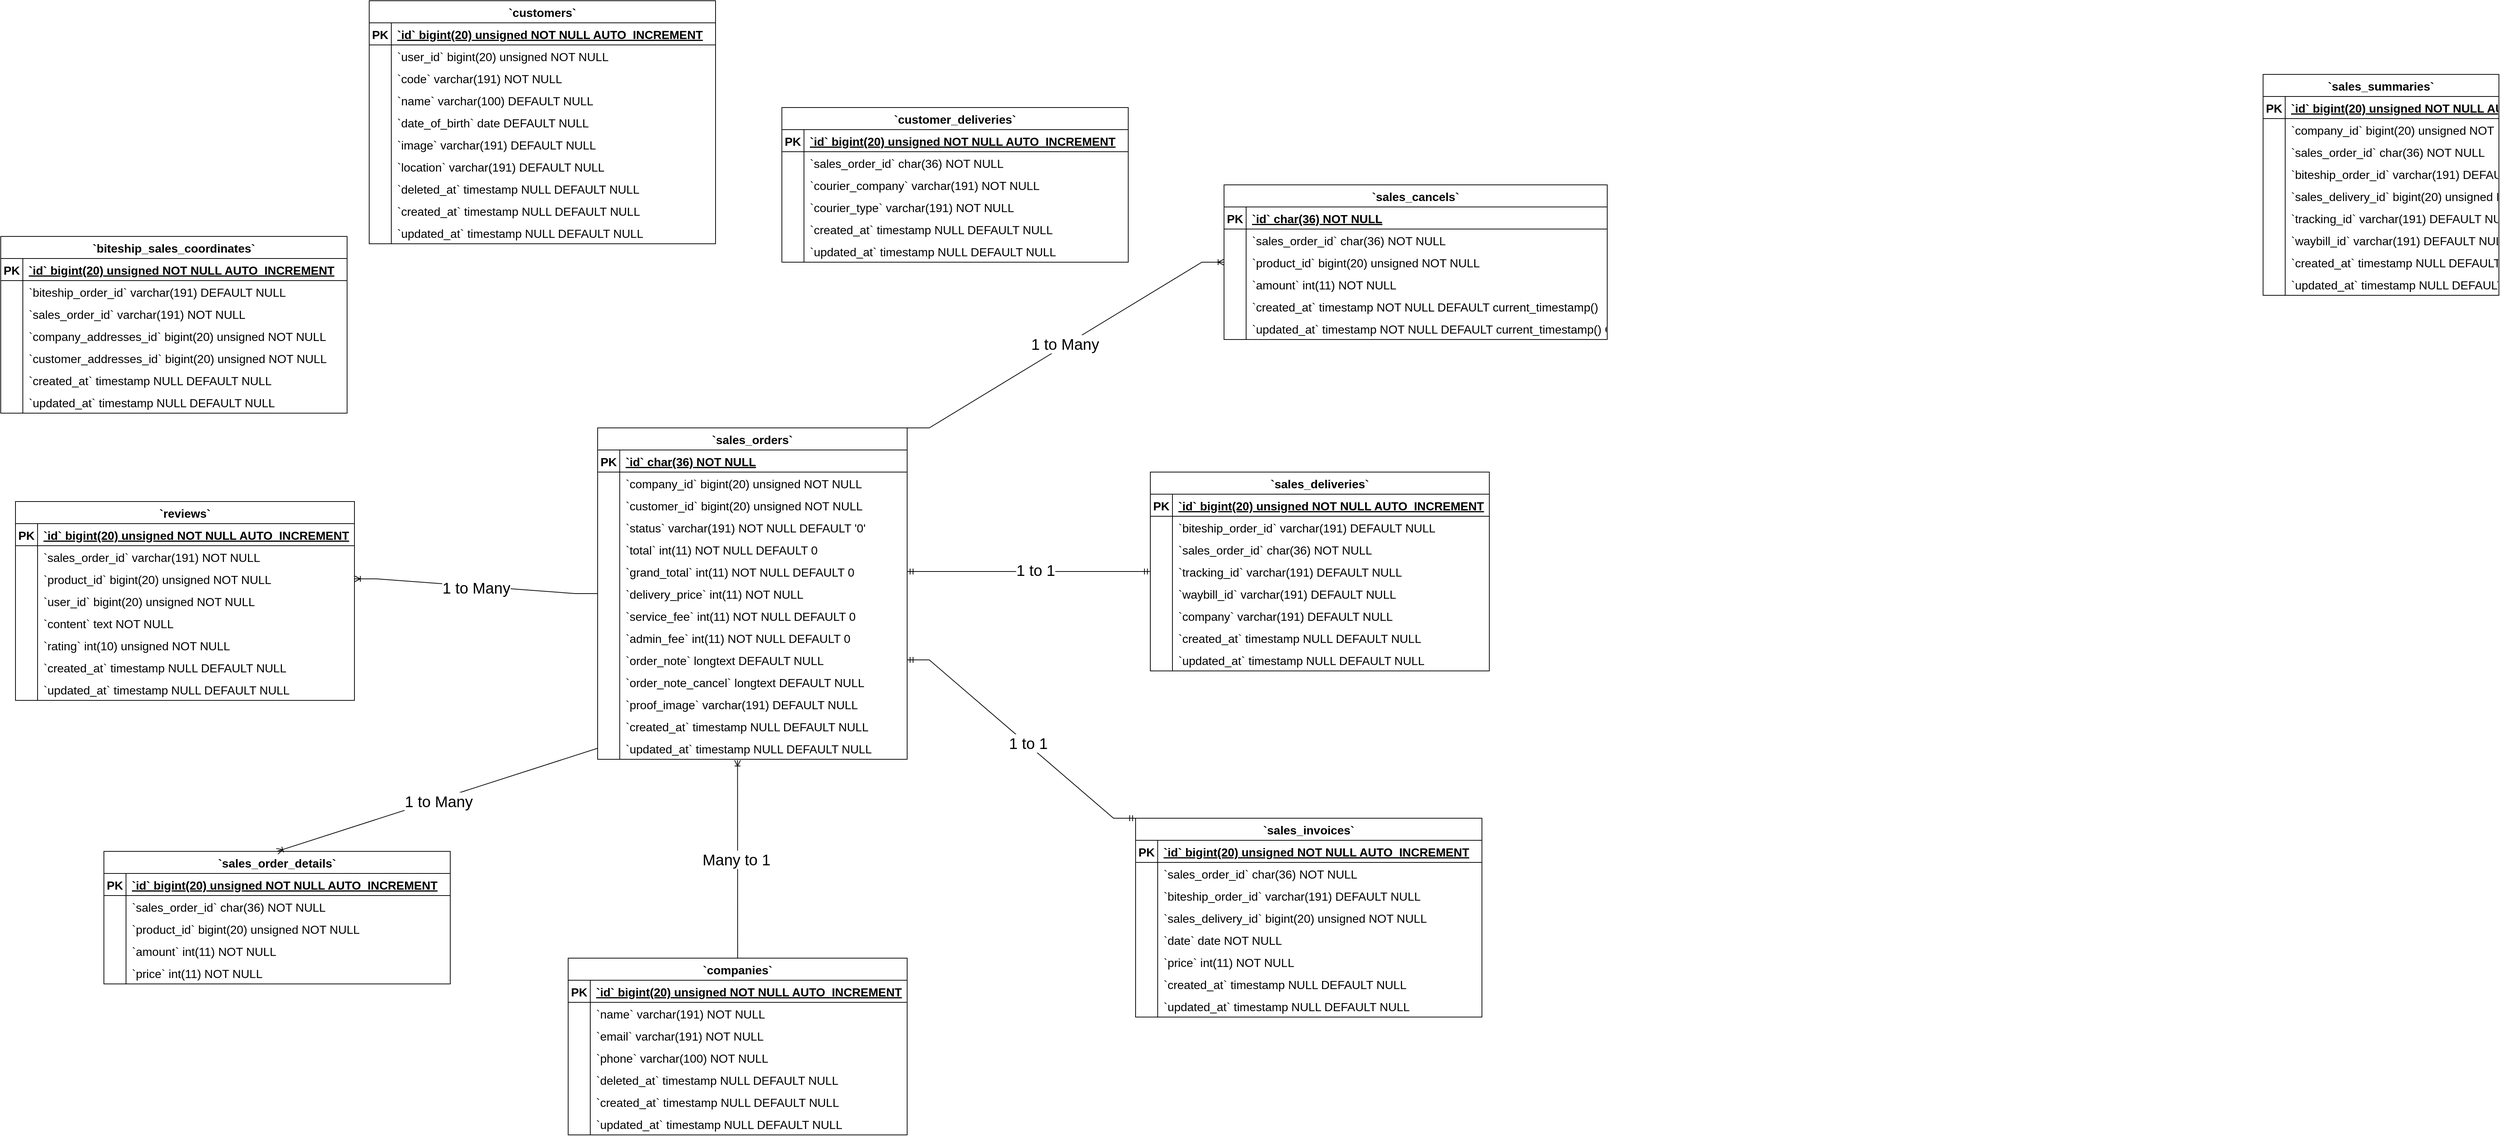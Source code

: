 <mxfile version="24.2.8" type="github">
  <diagram name="Page-1" id="6WAGGkbjDyH7UJWQV1Ws">
    <mxGraphModel dx="3928" dy="2200" grid="1" gridSize="10" guides="1" tooltips="1" connect="1" arrows="1" fold="1" page="1" pageScale="1" pageWidth="850" pageHeight="1100" math="0" shadow="0">
      <root>
        <mxCell id="0" />
        <mxCell id="1" parent="0" />
        <mxCell id="iEib4vQNUVu9y5NarLni-1" value="`companies`" style="shape=table;startSize=30;container=1;collapsible=1;childLayout=tableLayout;fixedRows=1;rowLines=0;fontStyle=1;align=center;resizeLast=1;fontSize=16;" vertex="1" parent="1">
          <mxGeometry x="-260" y="1190" width="460" height="240" as="geometry" />
        </mxCell>
        <mxCell id="iEib4vQNUVu9y5NarLni-2" value="" style="shape=tableRow;horizontal=0;startSize=0;swimlaneHead=0;swimlaneBody=0;fillColor=none;collapsible=0;dropTarget=0;points=[[0,0.5],[1,0.5]];portConstraint=eastwest;strokeColor=inherit;top=0;left=0;right=0;bottom=1;fontSize=16;" vertex="1" parent="iEib4vQNUVu9y5NarLni-1">
          <mxGeometry y="30" width="460" height="30" as="geometry" />
        </mxCell>
        <mxCell id="iEib4vQNUVu9y5NarLni-3" value="PK" style="shape=partialRectangle;overflow=hidden;connectable=0;fillColor=none;strokeColor=inherit;top=0;left=0;bottom=0;right=0;fontStyle=1;fontSize=16;" vertex="1" parent="iEib4vQNUVu9y5NarLni-2">
          <mxGeometry width="30" height="30" as="geometry">
            <mxRectangle width="30" height="30" as="alternateBounds" />
          </mxGeometry>
        </mxCell>
        <mxCell id="iEib4vQNUVu9y5NarLni-4" value="`id` bigint(20) unsigned NOT NULL AUTO_INCREMENT" style="shape=partialRectangle;overflow=hidden;connectable=0;fillColor=none;align=left;strokeColor=inherit;top=0;left=0;bottom=0;right=0;spacingLeft=6;fontStyle=5;fontSize=16;" vertex="1" parent="iEib4vQNUVu9y5NarLni-2">
          <mxGeometry x="30" width="430" height="30" as="geometry">
            <mxRectangle width="430" height="30" as="alternateBounds" />
          </mxGeometry>
        </mxCell>
        <mxCell id="iEib4vQNUVu9y5NarLni-5" value="" style="shape=tableRow;horizontal=0;startSize=0;swimlaneHead=0;swimlaneBody=0;fillColor=none;collapsible=0;dropTarget=0;points=[[0,0.5],[1,0.5]];portConstraint=eastwest;strokeColor=inherit;top=0;left=0;right=0;bottom=0;fontSize=16;" vertex="1" parent="iEib4vQNUVu9y5NarLni-1">
          <mxGeometry y="60" width="460" height="30" as="geometry" />
        </mxCell>
        <mxCell id="iEib4vQNUVu9y5NarLni-6" value="" style="shape=partialRectangle;overflow=hidden;connectable=0;fillColor=none;strokeColor=inherit;top=0;left=0;bottom=0;right=0;fontSize=16;" vertex="1" parent="iEib4vQNUVu9y5NarLni-5">
          <mxGeometry width="30" height="30" as="geometry">
            <mxRectangle width="30" height="30" as="alternateBounds" />
          </mxGeometry>
        </mxCell>
        <mxCell id="iEib4vQNUVu9y5NarLni-7" value="`name` varchar(191) NOT NULL" style="shape=partialRectangle;overflow=hidden;connectable=0;fillColor=none;align=left;strokeColor=inherit;top=0;left=0;bottom=0;right=0;spacingLeft=6;fontSize=16;" vertex="1" parent="iEib4vQNUVu9y5NarLni-5">
          <mxGeometry x="30" width="430" height="30" as="geometry">
            <mxRectangle width="430" height="30" as="alternateBounds" />
          </mxGeometry>
        </mxCell>
        <mxCell id="iEib4vQNUVu9y5NarLni-8" value="" style="shape=tableRow;horizontal=0;startSize=0;swimlaneHead=0;swimlaneBody=0;fillColor=none;collapsible=0;dropTarget=0;points=[[0,0.5],[1,0.5]];portConstraint=eastwest;strokeColor=inherit;top=0;left=0;right=0;bottom=0;fontSize=16;" vertex="1" parent="iEib4vQNUVu9y5NarLni-1">
          <mxGeometry y="90" width="460" height="30" as="geometry" />
        </mxCell>
        <mxCell id="iEib4vQNUVu9y5NarLni-9" value="" style="shape=partialRectangle;overflow=hidden;connectable=0;fillColor=none;strokeColor=inherit;top=0;left=0;bottom=0;right=0;fontSize=16;" vertex="1" parent="iEib4vQNUVu9y5NarLni-8">
          <mxGeometry width="30" height="30" as="geometry">
            <mxRectangle width="30" height="30" as="alternateBounds" />
          </mxGeometry>
        </mxCell>
        <mxCell id="iEib4vQNUVu9y5NarLni-10" value="`email` varchar(191) NOT NULL" style="shape=partialRectangle;overflow=hidden;connectable=0;fillColor=none;align=left;strokeColor=inherit;top=0;left=0;bottom=0;right=0;spacingLeft=6;fontSize=16;" vertex="1" parent="iEib4vQNUVu9y5NarLni-8">
          <mxGeometry x="30" width="430" height="30" as="geometry">
            <mxRectangle width="430" height="30" as="alternateBounds" />
          </mxGeometry>
        </mxCell>
        <mxCell id="iEib4vQNUVu9y5NarLni-11" value="" style="shape=tableRow;horizontal=0;startSize=0;swimlaneHead=0;swimlaneBody=0;fillColor=none;collapsible=0;dropTarget=0;points=[[0,0.5],[1,0.5]];portConstraint=eastwest;strokeColor=inherit;top=0;left=0;right=0;bottom=0;fontSize=16;" vertex="1" parent="iEib4vQNUVu9y5NarLni-1">
          <mxGeometry y="120" width="460" height="30" as="geometry" />
        </mxCell>
        <mxCell id="iEib4vQNUVu9y5NarLni-12" value="" style="shape=partialRectangle;overflow=hidden;connectable=0;fillColor=none;strokeColor=inherit;top=0;left=0;bottom=0;right=0;fontSize=16;" vertex="1" parent="iEib4vQNUVu9y5NarLni-11">
          <mxGeometry width="30" height="30" as="geometry">
            <mxRectangle width="30" height="30" as="alternateBounds" />
          </mxGeometry>
        </mxCell>
        <mxCell id="iEib4vQNUVu9y5NarLni-13" value="`phone` varchar(100) NOT NULL" style="shape=partialRectangle;overflow=hidden;connectable=0;fillColor=none;align=left;strokeColor=inherit;top=0;left=0;bottom=0;right=0;spacingLeft=6;fontSize=16;" vertex="1" parent="iEib4vQNUVu9y5NarLni-11">
          <mxGeometry x="30" width="430" height="30" as="geometry">
            <mxRectangle width="430" height="30" as="alternateBounds" />
          </mxGeometry>
        </mxCell>
        <mxCell id="iEib4vQNUVu9y5NarLni-14" value="" style="shape=tableRow;horizontal=0;startSize=0;swimlaneHead=0;swimlaneBody=0;fillColor=none;collapsible=0;dropTarget=0;points=[[0,0.5],[1,0.5]];portConstraint=eastwest;strokeColor=inherit;top=0;left=0;right=0;bottom=0;fontSize=16;" vertex="1" parent="iEib4vQNUVu9y5NarLni-1">
          <mxGeometry y="150" width="460" height="30" as="geometry" />
        </mxCell>
        <mxCell id="iEib4vQNUVu9y5NarLni-15" value="" style="shape=partialRectangle;overflow=hidden;connectable=0;fillColor=none;strokeColor=inherit;top=0;left=0;bottom=0;right=0;fontSize=16;" vertex="1" parent="iEib4vQNUVu9y5NarLni-14">
          <mxGeometry width="30" height="30" as="geometry">
            <mxRectangle width="30" height="30" as="alternateBounds" />
          </mxGeometry>
        </mxCell>
        <mxCell id="iEib4vQNUVu9y5NarLni-16" value="`deleted_at` timestamp NULL DEFAULT NULL" style="shape=partialRectangle;overflow=hidden;connectable=0;fillColor=none;align=left;strokeColor=inherit;top=0;left=0;bottom=0;right=0;spacingLeft=6;fontSize=16;" vertex="1" parent="iEib4vQNUVu9y5NarLni-14">
          <mxGeometry x="30" width="430" height="30" as="geometry">
            <mxRectangle width="430" height="30" as="alternateBounds" />
          </mxGeometry>
        </mxCell>
        <mxCell id="iEib4vQNUVu9y5NarLni-17" value="" style="shape=tableRow;horizontal=0;startSize=0;swimlaneHead=0;swimlaneBody=0;fillColor=none;collapsible=0;dropTarget=0;points=[[0,0.5],[1,0.5]];portConstraint=eastwest;strokeColor=inherit;top=0;left=0;right=0;bottom=0;fontSize=16;" vertex="1" parent="iEib4vQNUVu9y5NarLni-1">
          <mxGeometry y="180" width="460" height="30" as="geometry" />
        </mxCell>
        <mxCell id="iEib4vQNUVu9y5NarLni-18" value="" style="shape=partialRectangle;overflow=hidden;connectable=0;fillColor=none;strokeColor=inherit;top=0;left=0;bottom=0;right=0;fontSize=16;" vertex="1" parent="iEib4vQNUVu9y5NarLni-17">
          <mxGeometry width="30" height="30" as="geometry">
            <mxRectangle width="30" height="30" as="alternateBounds" />
          </mxGeometry>
        </mxCell>
        <mxCell id="iEib4vQNUVu9y5NarLni-19" value="`created_at` timestamp NULL DEFAULT NULL" style="shape=partialRectangle;overflow=hidden;connectable=0;fillColor=none;align=left;strokeColor=inherit;top=0;left=0;bottom=0;right=0;spacingLeft=6;fontSize=16;" vertex="1" parent="iEib4vQNUVu9y5NarLni-17">
          <mxGeometry x="30" width="430" height="30" as="geometry">
            <mxRectangle width="430" height="30" as="alternateBounds" />
          </mxGeometry>
        </mxCell>
        <mxCell id="iEib4vQNUVu9y5NarLni-20" value="" style="shape=tableRow;horizontal=0;startSize=0;swimlaneHead=0;swimlaneBody=0;fillColor=none;collapsible=0;dropTarget=0;points=[[0,0.5],[1,0.5]];portConstraint=eastwest;strokeColor=inherit;top=0;left=0;right=0;bottom=0;fontSize=16;" vertex="1" parent="iEib4vQNUVu9y5NarLni-1">
          <mxGeometry y="210" width="460" height="30" as="geometry" />
        </mxCell>
        <mxCell id="iEib4vQNUVu9y5NarLni-21" value="" style="shape=partialRectangle;overflow=hidden;connectable=0;fillColor=none;strokeColor=inherit;top=0;left=0;bottom=0;right=0;fontSize=16;" vertex="1" parent="iEib4vQNUVu9y5NarLni-20">
          <mxGeometry width="30" height="30" as="geometry">
            <mxRectangle width="30" height="30" as="alternateBounds" />
          </mxGeometry>
        </mxCell>
        <mxCell id="iEib4vQNUVu9y5NarLni-22" value="`updated_at` timestamp NULL DEFAULT NULL" style="shape=partialRectangle;overflow=hidden;connectable=0;fillColor=none;align=left;strokeColor=inherit;top=0;left=0;bottom=0;right=0;spacingLeft=6;fontSize=16;" vertex="1" parent="iEib4vQNUVu9y5NarLni-20">
          <mxGeometry x="30" width="430" height="30" as="geometry">
            <mxRectangle width="430" height="30" as="alternateBounds" />
          </mxGeometry>
        </mxCell>
        <mxCell id="iEib4vQNUVu9y5NarLni-23" value="`sales_orders`" style="shape=table;startSize=30;container=1;collapsible=1;childLayout=tableLayout;fixedRows=1;rowLines=0;fontStyle=1;align=center;resizeLast=1;fontSize=16;" vertex="1" parent="1">
          <mxGeometry x="-220" y="470" width="420" height="450" as="geometry" />
        </mxCell>
        <mxCell id="iEib4vQNUVu9y5NarLni-24" value="" style="shape=tableRow;horizontal=0;startSize=0;swimlaneHead=0;swimlaneBody=0;fillColor=none;collapsible=0;dropTarget=0;points=[[0,0.5],[1,0.5]];portConstraint=eastwest;strokeColor=inherit;top=0;left=0;right=0;bottom=1;fontSize=16;" vertex="1" parent="iEib4vQNUVu9y5NarLni-23">
          <mxGeometry y="30" width="420" height="30" as="geometry" />
        </mxCell>
        <mxCell id="iEib4vQNUVu9y5NarLni-25" value="PK" style="shape=partialRectangle;overflow=hidden;connectable=0;fillColor=none;strokeColor=inherit;top=0;left=0;bottom=0;right=0;fontStyle=1;fontSize=16;" vertex="1" parent="iEib4vQNUVu9y5NarLni-24">
          <mxGeometry width="30" height="30" as="geometry">
            <mxRectangle width="30" height="30" as="alternateBounds" />
          </mxGeometry>
        </mxCell>
        <mxCell id="iEib4vQNUVu9y5NarLni-26" value="`id` char(36) NOT NULL" style="shape=partialRectangle;overflow=hidden;connectable=0;fillColor=none;align=left;strokeColor=inherit;top=0;left=0;bottom=0;right=0;spacingLeft=6;fontStyle=5;fontSize=16;" vertex="1" parent="iEib4vQNUVu9y5NarLni-24">
          <mxGeometry x="30" width="390" height="30" as="geometry">
            <mxRectangle width="390" height="30" as="alternateBounds" />
          </mxGeometry>
        </mxCell>
        <mxCell id="iEib4vQNUVu9y5NarLni-27" value="" style="shape=tableRow;horizontal=0;startSize=0;swimlaneHead=0;swimlaneBody=0;fillColor=none;collapsible=0;dropTarget=0;points=[[0,0.5],[1,0.5]];portConstraint=eastwest;strokeColor=inherit;top=0;left=0;right=0;bottom=0;fontSize=16;" vertex="1" parent="iEib4vQNUVu9y5NarLni-23">
          <mxGeometry y="60" width="420" height="30" as="geometry" />
        </mxCell>
        <mxCell id="iEib4vQNUVu9y5NarLni-28" value="" style="shape=partialRectangle;overflow=hidden;connectable=0;fillColor=none;strokeColor=inherit;top=0;left=0;bottom=0;right=0;fontSize=16;" vertex="1" parent="iEib4vQNUVu9y5NarLni-27">
          <mxGeometry width="30" height="30" as="geometry">
            <mxRectangle width="30" height="30" as="alternateBounds" />
          </mxGeometry>
        </mxCell>
        <mxCell id="iEib4vQNUVu9y5NarLni-29" value="`company_id` bigint(20) unsigned NOT NULL" style="shape=partialRectangle;overflow=hidden;connectable=0;fillColor=none;align=left;strokeColor=inherit;top=0;left=0;bottom=0;right=0;spacingLeft=6;fontSize=16;" vertex="1" parent="iEib4vQNUVu9y5NarLni-27">
          <mxGeometry x="30" width="390" height="30" as="geometry">
            <mxRectangle width="390" height="30" as="alternateBounds" />
          </mxGeometry>
        </mxCell>
        <mxCell id="iEib4vQNUVu9y5NarLni-30" value="" style="shape=tableRow;horizontal=0;startSize=0;swimlaneHead=0;swimlaneBody=0;fillColor=none;collapsible=0;dropTarget=0;points=[[0,0.5],[1,0.5]];portConstraint=eastwest;strokeColor=inherit;top=0;left=0;right=0;bottom=0;fontSize=16;" vertex="1" parent="iEib4vQNUVu9y5NarLni-23">
          <mxGeometry y="90" width="420" height="30" as="geometry" />
        </mxCell>
        <mxCell id="iEib4vQNUVu9y5NarLni-31" value="" style="shape=partialRectangle;overflow=hidden;connectable=0;fillColor=none;strokeColor=inherit;top=0;left=0;bottom=0;right=0;fontSize=16;" vertex="1" parent="iEib4vQNUVu9y5NarLni-30">
          <mxGeometry width="30" height="30" as="geometry">
            <mxRectangle width="30" height="30" as="alternateBounds" />
          </mxGeometry>
        </mxCell>
        <mxCell id="iEib4vQNUVu9y5NarLni-32" value="`customer_id` bigint(20) unsigned NOT NULL" style="shape=partialRectangle;overflow=hidden;connectable=0;fillColor=none;align=left;strokeColor=inherit;top=0;left=0;bottom=0;right=0;spacingLeft=6;fontSize=16;" vertex="1" parent="iEib4vQNUVu9y5NarLni-30">
          <mxGeometry x="30" width="390" height="30" as="geometry">
            <mxRectangle width="390" height="30" as="alternateBounds" />
          </mxGeometry>
        </mxCell>
        <mxCell id="iEib4vQNUVu9y5NarLni-33" value="" style="shape=tableRow;horizontal=0;startSize=0;swimlaneHead=0;swimlaneBody=0;fillColor=none;collapsible=0;dropTarget=0;points=[[0,0.5],[1,0.5]];portConstraint=eastwest;strokeColor=inherit;top=0;left=0;right=0;bottom=0;fontSize=16;" vertex="1" parent="iEib4vQNUVu9y5NarLni-23">
          <mxGeometry y="120" width="420" height="30" as="geometry" />
        </mxCell>
        <mxCell id="iEib4vQNUVu9y5NarLni-34" value="" style="shape=partialRectangle;overflow=hidden;connectable=0;fillColor=none;strokeColor=inherit;top=0;left=0;bottom=0;right=0;fontSize=16;" vertex="1" parent="iEib4vQNUVu9y5NarLni-33">
          <mxGeometry width="30" height="30" as="geometry">
            <mxRectangle width="30" height="30" as="alternateBounds" />
          </mxGeometry>
        </mxCell>
        <mxCell id="iEib4vQNUVu9y5NarLni-35" value="`status` varchar(191) NOT NULL DEFAULT &#39;0&#39;" style="shape=partialRectangle;overflow=hidden;connectable=0;fillColor=none;align=left;strokeColor=inherit;top=0;left=0;bottom=0;right=0;spacingLeft=6;fontSize=16;" vertex="1" parent="iEib4vQNUVu9y5NarLni-33">
          <mxGeometry x="30" width="390" height="30" as="geometry">
            <mxRectangle width="390" height="30" as="alternateBounds" />
          </mxGeometry>
        </mxCell>
        <mxCell id="iEib4vQNUVu9y5NarLni-36" value="" style="shape=tableRow;horizontal=0;startSize=0;swimlaneHead=0;swimlaneBody=0;fillColor=none;collapsible=0;dropTarget=0;points=[[0,0.5],[1,0.5]];portConstraint=eastwest;strokeColor=inherit;top=0;left=0;right=0;bottom=0;fontSize=16;" vertex="1" parent="iEib4vQNUVu9y5NarLni-23">
          <mxGeometry y="150" width="420" height="30" as="geometry" />
        </mxCell>
        <mxCell id="iEib4vQNUVu9y5NarLni-37" value="" style="shape=partialRectangle;overflow=hidden;connectable=0;fillColor=none;strokeColor=inherit;top=0;left=0;bottom=0;right=0;fontSize=16;" vertex="1" parent="iEib4vQNUVu9y5NarLni-36">
          <mxGeometry width="30" height="30" as="geometry">
            <mxRectangle width="30" height="30" as="alternateBounds" />
          </mxGeometry>
        </mxCell>
        <mxCell id="iEib4vQNUVu9y5NarLni-38" value="`total` int(11) NOT NULL DEFAULT 0" style="shape=partialRectangle;overflow=hidden;connectable=0;fillColor=none;align=left;strokeColor=inherit;top=0;left=0;bottom=0;right=0;spacingLeft=6;fontSize=16;" vertex="1" parent="iEib4vQNUVu9y5NarLni-36">
          <mxGeometry x="30" width="390" height="30" as="geometry">
            <mxRectangle width="390" height="30" as="alternateBounds" />
          </mxGeometry>
        </mxCell>
        <mxCell id="iEib4vQNUVu9y5NarLni-39" value="" style="shape=tableRow;horizontal=0;startSize=0;swimlaneHead=0;swimlaneBody=0;fillColor=none;collapsible=0;dropTarget=0;points=[[0,0.5],[1,0.5]];portConstraint=eastwest;strokeColor=inherit;top=0;left=0;right=0;bottom=0;fontSize=16;" vertex="1" parent="iEib4vQNUVu9y5NarLni-23">
          <mxGeometry y="180" width="420" height="30" as="geometry" />
        </mxCell>
        <mxCell id="iEib4vQNUVu9y5NarLni-40" value="" style="shape=partialRectangle;overflow=hidden;connectable=0;fillColor=none;strokeColor=inherit;top=0;left=0;bottom=0;right=0;fontSize=16;" vertex="1" parent="iEib4vQNUVu9y5NarLni-39">
          <mxGeometry width="30" height="30" as="geometry">
            <mxRectangle width="30" height="30" as="alternateBounds" />
          </mxGeometry>
        </mxCell>
        <mxCell id="iEib4vQNUVu9y5NarLni-41" value="`grand_total` int(11) NOT NULL DEFAULT 0" style="shape=partialRectangle;overflow=hidden;connectable=0;fillColor=none;align=left;strokeColor=inherit;top=0;left=0;bottom=0;right=0;spacingLeft=6;fontSize=16;" vertex="1" parent="iEib4vQNUVu9y5NarLni-39">
          <mxGeometry x="30" width="390" height="30" as="geometry">
            <mxRectangle width="390" height="30" as="alternateBounds" />
          </mxGeometry>
        </mxCell>
        <mxCell id="iEib4vQNUVu9y5NarLni-42" value="" style="shape=tableRow;horizontal=0;startSize=0;swimlaneHead=0;swimlaneBody=0;fillColor=none;collapsible=0;dropTarget=0;points=[[0,0.5],[1,0.5]];portConstraint=eastwest;strokeColor=inherit;top=0;left=0;right=0;bottom=0;fontSize=16;" vertex="1" parent="iEib4vQNUVu9y5NarLni-23">
          <mxGeometry y="210" width="420" height="30" as="geometry" />
        </mxCell>
        <mxCell id="iEib4vQNUVu9y5NarLni-43" value="" style="shape=partialRectangle;overflow=hidden;connectable=0;fillColor=none;strokeColor=inherit;top=0;left=0;bottom=0;right=0;fontSize=16;" vertex="1" parent="iEib4vQNUVu9y5NarLni-42">
          <mxGeometry width="30" height="30" as="geometry">
            <mxRectangle width="30" height="30" as="alternateBounds" />
          </mxGeometry>
        </mxCell>
        <mxCell id="iEib4vQNUVu9y5NarLni-44" value="`delivery_price` int(11) NOT NULL" style="shape=partialRectangle;overflow=hidden;connectable=0;fillColor=none;align=left;strokeColor=inherit;top=0;left=0;bottom=0;right=0;spacingLeft=6;fontSize=16;" vertex="1" parent="iEib4vQNUVu9y5NarLni-42">
          <mxGeometry x="30" width="390" height="30" as="geometry">
            <mxRectangle width="390" height="30" as="alternateBounds" />
          </mxGeometry>
        </mxCell>
        <mxCell id="iEib4vQNUVu9y5NarLni-45" value="" style="shape=tableRow;horizontal=0;startSize=0;swimlaneHead=0;swimlaneBody=0;fillColor=none;collapsible=0;dropTarget=0;points=[[0,0.5],[1,0.5]];portConstraint=eastwest;strokeColor=inherit;top=0;left=0;right=0;bottom=0;fontSize=16;" vertex="1" parent="iEib4vQNUVu9y5NarLni-23">
          <mxGeometry y="240" width="420" height="30" as="geometry" />
        </mxCell>
        <mxCell id="iEib4vQNUVu9y5NarLni-46" value="" style="shape=partialRectangle;overflow=hidden;connectable=0;fillColor=none;strokeColor=inherit;top=0;left=0;bottom=0;right=0;fontSize=16;" vertex="1" parent="iEib4vQNUVu9y5NarLni-45">
          <mxGeometry width="30" height="30" as="geometry">
            <mxRectangle width="30" height="30" as="alternateBounds" />
          </mxGeometry>
        </mxCell>
        <mxCell id="iEib4vQNUVu9y5NarLni-47" value="`service_fee` int(11) NOT NULL DEFAULT 0" style="shape=partialRectangle;overflow=hidden;connectable=0;fillColor=none;align=left;strokeColor=inherit;top=0;left=0;bottom=0;right=0;spacingLeft=6;fontSize=16;" vertex="1" parent="iEib4vQNUVu9y5NarLni-45">
          <mxGeometry x="30" width="390" height="30" as="geometry">
            <mxRectangle width="390" height="30" as="alternateBounds" />
          </mxGeometry>
        </mxCell>
        <mxCell id="iEib4vQNUVu9y5NarLni-48" value="" style="shape=tableRow;horizontal=0;startSize=0;swimlaneHead=0;swimlaneBody=0;fillColor=none;collapsible=0;dropTarget=0;points=[[0,0.5],[1,0.5]];portConstraint=eastwest;strokeColor=inherit;top=0;left=0;right=0;bottom=0;fontSize=16;" vertex="1" parent="iEib4vQNUVu9y5NarLni-23">
          <mxGeometry y="270" width="420" height="30" as="geometry" />
        </mxCell>
        <mxCell id="iEib4vQNUVu9y5NarLni-49" value="" style="shape=partialRectangle;overflow=hidden;connectable=0;fillColor=none;strokeColor=inherit;top=0;left=0;bottom=0;right=0;fontSize=16;" vertex="1" parent="iEib4vQNUVu9y5NarLni-48">
          <mxGeometry width="30" height="30" as="geometry">
            <mxRectangle width="30" height="30" as="alternateBounds" />
          </mxGeometry>
        </mxCell>
        <mxCell id="iEib4vQNUVu9y5NarLni-50" value="`admin_fee` int(11) NOT NULL DEFAULT 0" style="shape=partialRectangle;overflow=hidden;connectable=0;fillColor=none;align=left;strokeColor=inherit;top=0;left=0;bottom=0;right=0;spacingLeft=6;fontSize=16;" vertex="1" parent="iEib4vQNUVu9y5NarLni-48">
          <mxGeometry x="30" width="390" height="30" as="geometry">
            <mxRectangle width="390" height="30" as="alternateBounds" />
          </mxGeometry>
        </mxCell>
        <mxCell id="iEib4vQNUVu9y5NarLni-51" value="" style="shape=tableRow;horizontal=0;startSize=0;swimlaneHead=0;swimlaneBody=0;fillColor=none;collapsible=0;dropTarget=0;points=[[0,0.5],[1,0.5]];portConstraint=eastwest;strokeColor=inherit;top=0;left=0;right=0;bottom=0;fontSize=16;" vertex="1" parent="iEib4vQNUVu9y5NarLni-23">
          <mxGeometry y="300" width="420" height="30" as="geometry" />
        </mxCell>
        <mxCell id="iEib4vQNUVu9y5NarLni-52" value="" style="shape=partialRectangle;overflow=hidden;connectable=0;fillColor=none;strokeColor=inherit;top=0;left=0;bottom=0;right=0;fontSize=16;" vertex="1" parent="iEib4vQNUVu9y5NarLni-51">
          <mxGeometry width="30" height="30" as="geometry">
            <mxRectangle width="30" height="30" as="alternateBounds" />
          </mxGeometry>
        </mxCell>
        <mxCell id="iEib4vQNUVu9y5NarLni-53" value="`order_note` longtext DEFAULT NULL" style="shape=partialRectangle;overflow=hidden;connectable=0;fillColor=none;align=left;strokeColor=inherit;top=0;left=0;bottom=0;right=0;spacingLeft=6;fontSize=16;" vertex="1" parent="iEib4vQNUVu9y5NarLni-51">
          <mxGeometry x="30" width="390" height="30" as="geometry">
            <mxRectangle width="390" height="30" as="alternateBounds" />
          </mxGeometry>
        </mxCell>
        <mxCell id="iEib4vQNUVu9y5NarLni-54" value="" style="shape=tableRow;horizontal=0;startSize=0;swimlaneHead=0;swimlaneBody=0;fillColor=none;collapsible=0;dropTarget=0;points=[[0,0.5],[1,0.5]];portConstraint=eastwest;strokeColor=inherit;top=0;left=0;right=0;bottom=0;fontSize=16;" vertex="1" parent="iEib4vQNUVu9y5NarLni-23">
          <mxGeometry y="330" width="420" height="30" as="geometry" />
        </mxCell>
        <mxCell id="iEib4vQNUVu9y5NarLni-55" value="" style="shape=partialRectangle;overflow=hidden;connectable=0;fillColor=none;strokeColor=inherit;top=0;left=0;bottom=0;right=0;fontSize=16;" vertex="1" parent="iEib4vQNUVu9y5NarLni-54">
          <mxGeometry width="30" height="30" as="geometry">
            <mxRectangle width="30" height="30" as="alternateBounds" />
          </mxGeometry>
        </mxCell>
        <mxCell id="iEib4vQNUVu9y5NarLni-56" value="`order_note_cancel` longtext DEFAULT NULL" style="shape=partialRectangle;overflow=hidden;connectable=0;fillColor=none;align=left;strokeColor=inherit;top=0;left=0;bottom=0;right=0;spacingLeft=6;fontSize=16;" vertex="1" parent="iEib4vQNUVu9y5NarLni-54">
          <mxGeometry x="30" width="390" height="30" as="geometry">
            <mxRectangle width="390" height="30" as="alternateBounds" />
          </mxGeometry>
        </mxCell>
        <mxCell id="iEib4vQNUVu9y5NarLni-57" value="" style="shape=tableRow;horizontal=0;startSize=0;swimlaneHead=0;swimlaneBody=0;fillColor=none;collapsible=0;dropTarget=0;points=[[0,0.5],[1,0.5]];portConstraint=eastwest;strokeColor=inherit;top=0;left=0;right=0;bottom=0;fontSize=16;" vertex="1" parent="iEib4vQNUVu9y5NarLni-23">
          <mxGeometry y="360" width="420" height="30" as="geometry" />
        </mxCell>
        <mxCell id="iEib4vQNUVu9y5NarLni-58" value="" style="shape=partialRectangle;overflow=hidden;connectable=0;fillColor=none;strokeColor=inherit;top=0;left=0;bottom=0;right=0;fontSize=16;" vertex="1" parent="iEib4vQNUVu9y5NarLni-57">
          <mxGeometry width="30" height="30" as="geometry">
            <mxRectangle width="30" height="30" as="alternateBounds" />
          </mxGeometry>
        </mxCell>
        <mxCell id="iEib4vQNUVu9y5NarLni-59" value="`proof_image` varchar(191) DEFAULT NULL" style="shape=partialRectangle;overflow=hidden;connectable=0;fillColor=none;align=left;strokeColor=inherit;top=0;left=0;bottom=0;right=0;spacingLeft=6;fontSize=16;" vertex="1" parent="iEib4vQNUVu9y5NarLni-57">
          <mxGeometry x="30" width="390" height="30" as="geometry">
            <mxRectangle width="390" height="30" as="alternateBounds" />
          </mxGeometry>
        </mxCell>
        <mxCell id="iEib4vQNUVu9y5NarLni-60" value="" style="shape=tableRow;horizontal=0;startSize=0;swimlaneHead=0;swimlaneBody=0;fillColor=none;collapsible=0;dropTarget=0;points=[[0,0.5],[1,0.5]];portConstraint=eastwest;strokeColor=inherit;top=0;left=0;right=0;bottom=0;fontSize=16;" vertex="1" parent="iEib4vQNUVu9y5NarLni-23">
          <mxGeometry y="390" width="420" height="30" as="geometry" />
        </mxCell>
        <mxCell id="iEib4vQNUVu9y5NarLni-61" value="" style="shape=partialRectangle;overflow=hidden;connectable=0;fillColor=none;strokeColor=inherit;top=0;left=0;bottom=0;right=0;fontSize=16;" vertex="1" parent="iEib4vQNUVu9y5NarLni-60">
          <mxGeometry width="30" height="30" as="geometry">
            <mxRectangle width="30" height="30" as="alternateBounds" />
          </mxGeometry>
        </mxCell>
        <mxCell id="iEib4vQNUVu9y5NarLni-62" value="`created_at` timestamp NULL DEFAULT NULL" style="shape=partialRectangle;overflow=hidden;connectable=0;fillColor=none;align=left;strokeColor=inherit;top=0;left=0;bottom=0;right=0;spacingLeft=6;fontSize=16;" vertex="1" parent="iEib4vQNUVu9y5NarLni-60">
          <mxGeometry x="30" width="390" height="30" as="geometry">
            <mxRectangle width="390" height="30" as="alternateBounds" />
          </mxGeometry>
        </mxCell>
        <mxCell id="iEib4vQNUVu9y5NarLni-63" value="" style="shape=tableRow;horizontal=0;startSize=0;swimlaneHead=0;swimlaneBody=0;fillColor=none;collapsible=0;dropTarget=0;points=[[0,0.5],[1,0.5]];portConstraint=eastwest;strokeColor=inherit;top=0;left=0;right=0;bottom=0;fontSize=16;" vertex="1" parent="iEib4vQNUVu9y5NarLni-23">
          <mxGeometry y="420" width="420" height="30" as="geometry" />
        </mxCell>
        <mxCell id="iEib4vQNUVu9y5NarLni-64" value="" style="shape=partialRectangle;overflow=hidden;connectable=0;fillColor=none;strokeColor=inherit;top=0;left=0;bottom=0;right=0;fontSize=16;" vertex="1" parent="iEib4vQNUVu9y5NarLni-63">
          <mxGeometry width="30" height="30" as="geometry">
            <mxRectangle width="30" height="30" as="alternateBounds" />
          </mxGeometry>
        </mxCell>
        <mxCell id="iEib4vQNUVu9y5NarLni-65" value="`updated_at` timestamp NULL DEFAULT NULL" style="shape=partialRectangle;overflow=hidden;connectable=0;fillColor=none;align=left;strokeColor=inherit;top=0;left=0;bottom=0;right=0;spacingLeft=6;fontSize=16;" vertex="1" parent="iEib4vQNUVu9y5NarLni-63">
          <mxGeometry x="30" width="390" height="30" as="geometry">
            <mxRectangle width="390" height="30" as="alternateBounds" />
          </mxGeometry>
        </mxCell>
        <mxCell id="iEib4vQNUVu9y5NarLni-66" value="`customers`" style="shape=table;startSize=30;container=1;collapsible=1;childLayout=tableLayout;fixedRows=1;rowLines=0;fontStyle=1;align=center;resizeLast=1;fontSize=16;" vertex="1" parent="1">
          <mxGeometry x="-530" y="-110" width="470" height="330" as="geometry" />
        </mxCell>
        <mxCell id="iEib4vQNUVu9y5NarLni-67" value="" style="shape=tableRow;horizontal=0;startSize=0;swimlaneHead=0;swimlaneBody=0;fillColor=none;collapsible=0;dropTarget=0;points=[[0,0.5],[1,0.5]];portConstraint=eastwest;strokeColor=inherit;top=0;left=0;right=0;bottom=1;fontSize=16;" vertex="1" parent="iEib4vQNUVu9y5NarLni-66">
          <mxGeometry y="30" width="470" height="30" as="geometry" />
        </mxCell>
        <mxCell id="iEib4vQNUVu9y5NarLni-68" value="PK" style="shape=partialRectangle;overflow=hidden;connectable=0;fillColor=none;strokeColor=inherit;top=0;left=0;bottom=0;right=0;fontStyle=1;fontSize=16;" vertex="1" parent="iEib4vQNUVu9y5NarLni-67">
          <mxGeometry width="30" height="30" as="geometry">
            <mxRectangle width="30" height="30" as="alternateBounds" />
          </mxGeometry>
        </mxCell>
        <mxCell id="iEib4vQNUVu9y5NarLni-69" value="`id` bigint(20) unsigned NOT NULL AUTO_INCREMENT" style="shape=partialRectangle;overflow=hidden;connectable=0;fillColor=none;align=left;strokeColor=inherit;top=0;left=0;bottom=0;right=0;spacingLeft=6;fontStyle=5;fontSize=16;" vertex="1" parent="iEib4vQNUVu9y5NarLni-67">
          <mxGeometry x="30" width="440" height="30" as="geometry">
            <mxRectangle width="440" height="30" as="alternateBounds" />
          </mxGeometry>
        </mxCell>
        <mxCell id="iEib4vQNUVu9y5NarLni-70" value="" style="shape=tableRow;horizontal=0;startSize=0;swimlaneHead=0;swimlaneBody=0;fillColor=none;collapsible=0;dropTarget=0;points=[[0,0.5],[1,0.5]];portConstraint=eastwest;strokeColor=inherit;top=0;left=0;right=0;bottom=0;fontSize=16;" vertex="1" parent="iEib4vQNUVu9y5NarLni-66">
          <mxGeometry y="60" width="470" height="30" as="geometry" />
        </mxCell>
        <mxCell id="iEib4vQNUVu9y5NarLni-71" value="" style="shape=partialRectangle;overflow=hidden;connectable=0;fillColor=none;strokeColor=inherit;top=0;left=0;bottom=0;right=0;fontSize=16;" vertex="1" parent="iEib4vQNUVu9y5NarLni-70">
          <mxGeometry width="30" height="30" as="geometry">
            <mxRectangle width="30" height="30" as="alternateBounds" />
          </mxGeometry>
        </mxCell>
        <mxCell id="iEib4vQNUVu9y5NarLni-72" value="`user_id` bigint(20) unsigned NOT NULL" style="shape=partialRectangle;overflow=hidden;connectable=0;fillColor=none;align=left;strokeColor=inherit;top=0;left=0;bottom=0;right=0;spacingLeft=6;fontSize=16;" vertex="1" parent="iEib4vQNUVu9y5NarLni-70">
          <mxGeometry x="30" width="440" height="30" as="geometry">
            <mxRectangle width="440" height="30" as="alternateBounds" />
          </mxGeometry>
        </mxCell>
        <mxCell id="iEib4vQNUVu9y5NarLni-73" value="" style="shape=tableRow;horizontal=0;startSize=0;swimlaneHead=0;swimlaneBody=0;fillColor=none;collapsible=0;dropTarget=0;points=[[0,0.5],[1,0.5]];portConstraint=eastwest;strokeColor=inherit;top=0;left=0;right=0;bottom=0;fontSize=16;" vertex="1" parent="iEib4vQNUVu9y5NarLni-66">
          <mxGeometry y="90" width="470" height="30" as="geometry" />
        </mxCell>
        <mxCell id="iEib4vQNUVu9y5NarLni-74" value="" style="shape=partialRectangle;overflow=hidden;connectable=0;fillColor=none;strokeColor=inherit;top=0;left=0;bottom=0;right=0;fontSize=16;" vertex="1" parent="iEib4vQNUVu9y5NarLni-73">
          <mxGeometry width="30" height="30" as="geometry">
            <mxRectangle width="30" height="30" as="alternateBounds" />
          </mxGeometry>
        </mxCell>
        <mxCell id="iEib4vQNUVu9y5NarLni-75" value="`code` varchar(191) NOT NULL" style="shape=partialRectangle;overflow=hidden;connectable=0;fillColor=none;align=left;strokeColor=inherit;top=0;left=0;bottom=0;right=0;spacingLeft=6;fontSize=16;" vertex="1" parent="iEib4vQNUVu9y5NarLni-73">
          <mxGeometry x="30" width="440" height="30" as="geometry">
            <mxRectangle width="440" height="30" as="alternateBounds" />
          </mxGeometry>
        </mxCell>
        <mxCell id="iEib4vQNUVu9y5NarLni-76" value="" style="shape=tableRow;horizontal=0;startSize=0;swimlaneHead=0;swimlaneBody=0;fillColor=none;collapsible=0;dropTarget=0;points=[[0,0.5],[1,0.5]];portConstraint=eastwest;strokeColor=inherit;top=0;left=0;right=0;bottom=0;fontSize=16;" vertex="1" parent="iEib4vQNUVu9y5NarLni-66">
          <mxGeometry y="120" width="470" height="30" as="geometry" />
        </mxCell>
        <mxCell id="iEib4vQNUVu9y5NarLni-77" value="" style="shape=partialRectangle;overflow=hidden;connectable=0;fillColor=none;strokeColor=inherit;top=0;left=0;bottom=0;right=0;fontSize=16;" vertex="1" parent="iEib4vQNUVu9y5NarLni-76">
          <mxGeometry width="30" height="30" as="geometry">
            <mxRectangle width="30" height="30" as="alternateBounds" />
          </mxGeometry>
        </mxCell>
        <mxCell id="iEib4vQNUVu9y5NarLni-78" value="`name` varchar(100) DEFAULT NULL" style="shape=partialRectangle;overflow=hidden;connectable=0;fillColor=none;align=left;strokeColor=inherit;top=0;left=0;bottom=0;right=0;spacingLeft=6;fontSize=16;" vertex="1" parent="iEib4vQNUVu9y5NarLni-76">
          <mxGeometry x="30" width="440" height="30" as="geometry">
            <mxRectangle width="440" height="30" as="alternateBounds" />
          </mxGeometry>
        </mxCell>
        <mxCell id="iEib4vQNUVu9y5NarLni-79" value="" style="shape=tableRow;horizontal=0;startSize=0;swimlaneHead=0;swimlaneBody=0;fillColor=none;collapsible=0;dropTarget=0;points=[[0,0.5],[1,0.5]];portConstraint=eastwest;strokeColor=inherit;top=0;left=0;right=0;bottom=0;fontSize=16;" vertex="1" parent="iEib4vQNUVu9y5NarLni-66">
          <mxGeometry y="150" width="470" height="30" as="geometry" />
        </mxCell>
        <mxCell id="iEib4vQNUVu9y5NarLni-80" value="" style="shape=partialRectangle;overflow=hidden;connectable=0;fillColor=none;strokeColor=inherit;top=0;left=0;bottom=0;right=0;fontSize=16;" vertex="1" parent="iEib4vQNUVu9y5NarLni-79">
          <mxGeometry width="30" height="30" as="geometry">
            <mxRectangle width="30" height="30" as="alternateBounds" />
          </mxGeometry>
        </mxCell>
        <mxCell id="iEib4vQNUVu9y5NarLni-81" value="`date_of_birth` date DEFAULT NULL" style="shape=partialRectangle;overflow=hidden;connectable=0;fillColor=none;align=left;strokeColor=inherit;top=0;left=0;bottom=0;right=0;spacingLeft=6;fontSize=16;" vertex="1" parent="iEib4vQNUVu9y5NarLni-79">
          <mxGeometry x="30" width="440" height="30" as="geometry">
            <mxRectangle width="440" height="30" as="alternateBounds" />
          </mxGeometry>
        </mxCell>
        <mxCell id="iEib4vQNUVu9y5NarLni-82" value="" style="shape=tableRow;horizontal=0;startSize=0;swimlaneHead=0;swimlaneBody=0;fillColor=none;collapsible=0;dropTarget=0;points=[[0,0.5],[1,0.5]];portConstraint=eastwest;strokeColor=inherit;top=0;left=0;right=0;bottom=0;fontSize=16;" vertex="1" parent="iEib4vQNUVu9y5NarLni-66">
          <mxGeometry y="180" width="470" height="30" as="geometry" />
        </mxCell>
        <mxCell id="iEib4vQNUVu9y5NarLni-83" value="" style="shape=partialRectangle;overflow=hidden;connectable=0;fillColor=none;strokeColor=inherit;top=0;left=0;bottom=0;right=0;fontSize=16;" vertex="1" parent="iEib4vQNUVu9y5NarLni-82">
          <mxGeometry width="30" height="30" as="geometry">
            <mxRectangle width="30" height="30" as="alternateBounds" />
          </mxGeometry>
        </mxCell>
        <mxCell id="iEib4vQNUVu9y5NarLni-84" value="`image` varchar(191) DEFAULT NULL" style="shape=partialRectangle;overflow=hidden;connectable=0;fillColor=none;align=left;strokeColor=inherit;top=0;left=0;bottom=0;right=0;spacingLeft=6;fontSize=16;" vertex="1" parent="iEib4vQNUVu9y5NarLni-82">
          <mxGeometry x="30" width="440" height="30" as="geometry">
            <mxRectangle width="440" height="30" as="alternateBounds" />
          </mxGeometry>
        </mxCell>
        <mxCell id="iEib4vQNUVu9y5NarLni-85" value="" style="shape=tableRow;horizontal=0;startSize=0;swimlaneHead=0;swimlaneBody=0;fillColor=none;collapsible=0;dropTarget=0;points=[[0,0.5],[1,0.5]];portConstraint=eastwest;strokeColor=inherit;top=0;left=0;right=0;bottom=0;fontSize=16;" vertex="1" parent="iEib4vQNUVu9y5NarLni-66">
          <mxGeometry y="210" width="470" height="30" as="geometry" />
        </mxCell>
        <mxCell id="iEib4vQNUVu9y5NarLni-86" value="" style="shape=partialRectangle;overflow=hidden;connectable=0;fillColor=none;strokeColor=inherit;top=0;left=0;bottom=0;right=0;fontSize=16;" vertex="1" parent="iEib4vQNUVu9y5NarLni-85">
          <mxGeometry width="30" height="30" as="geometry">
            <mxRectangle width="30" height="30" as="alternateBounds" />
          </mxGeometry>
        </mxCell>
        <mxCell id="iEib4vQNUVu9y5NarLni-87" value="`location` varchar(191) DEFAULT NULL" style="shape=partialRectangle;overflow=hidden;connectable=0;fillColor=none;align=left;strokeColor=inherit;top=0;left=0;bottom=0;right=0;spacingLeft=6;fontSize=16;" vertex="1" parent="iEib4vQNUVu9y5NarLni-85">
          <mxGeometry x="30" width="440" height="30" as="geometry">
            <mxRectangle width="440" height="30" as="alternateBounds" />
          </mxGeometry>
        </mxCell>
        <mxCell id="iEib4vQNUVu9y5NarLni-88" value="" style="shape=tableRow;horizontal=0;startSize=0;swimlaneHead=0;swimlaneBody=0;fillColor=none;collapsible=0;dropTarget=0;points=[[0,0.5],[1,0.5]];portConstraint=eastwest;strokeColor=inherit;top=0;left=0;right=0;bottom=0;fontSize=16;" vertex="1" parent="iEib4vQNUVu9y5NarLni-66">
          <mxGeometry y="240" width="470" height="30" as="geometry" />
        </mxCell>
        <mxCell id="iEib4vQNUVu9y5NarLni-89" value="" style="shape=partialRectangle;overflow=hidden;connectable=0;fillColor=none;strokeColor=inherit;top=0;left=0;bottom=0;right=0;fontSize=16;" vertex="1" parent="iEib4vQNUVu9y5NarLni-88">
          <mxGeometry width="30" height="30" as="geometry">
            <mxRectangle width="30" height="30" as="alternateBounds" />
          </mxGeometry>
        </mxCell>
        <mxCell id="iEib4vQNUVu9y5NarLni-90" value="`deleted_at` timestamp NULL DEFAULT NULL" style="shape=partialRectangle;overflow=hidden;connectable=0;fillColor=none;align=left;strokeColor=inherit;top=0;left=0;bottom=0;right=0;spacingLeft=6;fontSize=16;" vertex="1" parent="iEib4vQNUVu9y5NarLni-88">
          <mxGeometry x="30" width="440" height="30" as="geometry">
            <mxRectangle width="440" height="30" as="alternateBounds" />
          </mxGeometry>
        </mxCell>
        <mxCell id="iEib4vQNUVu9y5NarLni-91" value="" style="shape=tableRow;horizontal=0;startSize=0;swimlaneHead=0;swimlaneBody=0;fillColor=none;collapsible=0;dropTarget=0;points=[[0,0.5],[1,0.5]];portConstraint=eastwest;strokeColor=inherit;top=0;left=0;right=0;bottom=0;fontSize=16;" vertex="1" parent="iEib4vQNUVu9y5NarLni-66">
          <mxGeometry y="270" width="470" height="30" as="geometry" />
        </mxCell>
        <mxCell id="iEib4vQNUVu9y5NarLni-92" value="" style="shape=partialRectangle;overflow=hidden;connectable=0;fillColor=none;strokeColor=inherit;top=0;left=0;bottom=0;right=0;fontSize=16;" vertex="1" parent="iEib4vQNUVu9y5NarLni-91">
          <mxGeometry width="30" height="30" as="geometry">
            <mxRectangle width="30" height="30" as="alternateBounds" />
          </mxGeometry>
        </mxCell>
        <mxCell id="iEib4vQNUVu9y5NarLni-93" value="`created_at` timestamp NULL DEFAULT NULL" style="shape=partialRectangle;overflow=hidden;connectable=0;fillColor=none;align=left;strokeColor=inherit;top=0;left=0;bottom=0;right=0;spacingLeft=6;fontSize=16;" vertex="1" parent="iEib4vQNUVu9y5NarLni-91">
          <mxGeometry x="30" width="440" height="30" as="geometry">
            <mxRectangle width="440" height="30" as="alternateBounds" />
          </mxGeometry>
        </mxCell>
        <mxCell id="iEib4vQNUVu9y5NarLni-94" value="" style="shape=tableRow;horizontal=0;startSize=0;swimlaneHead=0;swimlaneBody=0;fillColor=none;collapsible=0;dropTarget=0;points=[[0,0.5],[1,0.5]];portConstraint=eastwest;strokeColor=inherit;top=0;left=0;right=0;bottom=0;fontSize=16;" vertex="1" parent="iEib4vQNUVu9y5NarLni-66">
          <mxGeometry y="300" width="470" height="30" as="geometry" />
        </mxCell>
        <mxCell id="iEib4vQNUVu9y5NarLni-95" value="" style="shape=partialRectangle;overflow=hidden;connectable=0;fillColor=none;strokeColor=inherit;top=0;left=0;bottom=0;right=0;fontSize=16;" vertex="1" parent="iEib4vQNUVu9y5NarLni-94">
          <mxGeometry width="30" height="30" as="geometry">
            <mxRectangle width="30" height="30" as="alternateBounds" />
          </mxGeometry>
        </mxCell>
        <mxCell id="iEib4vQNUVu9y5NarLni-96" value="`updated_at` timestamp NULL DEFAULT NULL" style="shape=partialRectangle;overflow=hidden;connectable=0;fillColor=none;align=left;strokeColor=inherit;top=0;left=0;bottom=0;right=0;spacingLeft=6;fontSize=16;" vertex="1" parent="iEib4vQNUVu9y5NarLni-94">
          <mxGeometry x="30" width="440" height="30" as="geometry">
            <mxRectangle width="440" height="30" as="alternateBounds" />
          </mxGeometry>
        </mxCell>
        <mxCell id="iEib4vQNUVu9y5NarLni-97" value="`biteship_sales_coordinates`" style="shape=table;startSize=30;container=1;collapsible=1;childLayout=tableLayout;fixedRows=1;rowLines=0;fontStyle=1;align=center;resizeLast=1;fontSize=16;" vertex="1" parent="1">
          <mxGeometry x="-1030" y="210" width="470" height="240" as="geometry" />
        </mxCell>
        <mxCell id="iEib4vQNUVu9y5NarLni-98" value="" style="shape=tableRow;horizontal=0;startSize=0;swimlaneHead=0;swimlaneBody=0;fillColor=none;collapsible=0;dropTarget=0;points=[[0,0.5],[1,0.5]];portConstraint=eastwest;strokeColor=inherit;top=0;left=0;right=0;bottom=1;fontSize=16;" vertex="1" parent="iEib4vQNUVu9y5NarLni-97">
          <mxGeometry y="30" width="470" height="30" as="geometry" />
        </mxCell>
        <mxCell id="iEib4vQNUVu9y5NarLni-99" value="PK" style="shape=partialRectangle;overflow=hidden;connectable=0;fillColor=none;strokeColor=inherit;top=0;left=0;bottom=0;right=0;fontStyle=1;fontSize=16;" vertex="1" parent="iEib4vQNUVu9y5NarLni-98">
          <mxGeometry width="30" height="30" as="geometry">
            <mxRectangle width="30" height="30" as="alternateBounds" />
          </mxGeometry>
        </mxCell>
        <mxCell id="iEib4vQNUVu9y5NarLni-100" value="`id` bigint(20) unsigned NOT NULL AUTO_INCREMENT" style="shape=partialRectangle;overflow=hidden;connectable=0;fillColor=none;align=left;strokeColor=inherit;top=0;left=0;bottom=0;right=0;spacingLeft=6;fontStyle=5;fontSize=16;" vertex="1" parent="iEib4vQNUVu9y5NarLni-98">
          <mxGeometry x="30" width="440" height="30" as="geometry">
            <mxRectangle width="440" height="30" as="alternateBounds" />
          </mxGeometry>
        </mxCell>
        <mxCell id="iEib4vQNUVu9y5NarLni-101" value="" style="shape=tableRow;horizontal=0;startSize=0;swimlaneHead=0;swimlaneBody=0;fillColor=none;collapsible=0;dropTarget=0;points=[[0,0.5],[1,0.5]];portConstraint=eastwest;strokeColor=inherit;top=0;left=0;right=0;bottom=0;fontSize=16;" vertex="1" parent="iEib4vQNUVu9y5NarLni-97">
          <mxGeometry y="60" width="470" height="30" as="geometry" />
        </mxCell>
        <mxCell id="iEib4vQNUVu9y5NarLni-102" value="" style="shape=partialRectangle;overflow=hidden;connectable=0;fillColor=none;strokeColor=inherit;top=0;left=0;bottom=0;right=0;fontSize=16;" vertex="1" parent="iEib4vQNUVu9y5NarLni-101">
          <mxGeometry width="30" height="30" as="geometry">
            <mxRectangle width="30" height="30" as="alternateBounds" />
          </mxGeometry>
        </mxCell>
        <mxCell id="iEib4vQNUVu9y5NarLni-103" value="`biteship_order_id` varchar(191) DEFAULT NULL" style="shape=partialRectangle;overflow=hidden;connectable=0;fillColor=none;align=left;strokeColor=inherit;top=0;left=0;bottom=0;right=0;spacingLeft=6;fontSize=16;" vertex="1" parent="iEib4vQNUVu9y5NarLni-101">
          <mxGeometry x="30" width="440" height="30" as="geometry">
            <mxRectangle width="440" height="30" as="alternateBounds" />
          </mxGeometry>
        </mxCell>
        <mxCell id="iEib4vQNUVu9y5NarLni-104" value="" style="shape=tableRow;horizontal=0;startSize=0;swimlaneHead=0;swimlaneBody=0;fillColor=none;collapsible=0;dropTarget=0;points=[[0,0.5],[1,0.5]];portConstraint=eastwest;strokeColor=inherit;top=0;left=0;right=0;bottom=0;fontSize=16;" vertex="1" parent="iEib4vQNUVu9y5NarLni-97">
          <mxGeometry y="90" width="470" height="30" as="geometry" />
        </mxCell>
        <mxCell id="iEib4vQNUVu9y5NarLni-105" value="" style="shape=partialRectangle;overflow=hidden;connectable=0;fillColor=none;strokeColor=inherit;top=0;left=0;bottom=0;right=0;fontSize=16;" vertex="1" parent="iEib4vQNUVu9y5NarLni-104">
          <mxGeometry width="30" height="30" as="geometry">
            <mxRectangle width="30" height="30" as="alternateBounds" />
          </mxGeometry>
        </mxCell>
        <mxCell id="iEib4vQNUVu9y5NarLni-106" value="`sales_order_id` varchar(191) NOT NULL" style="shape=partialRectangle;overflow=hidden;connectable=0;fillColor=none;align=left;strokeColor=inherit;top=0;left=0;bottom=0;right=0;spacingLeft=6;fontSize=16;" vertex="1" parent="iEib4vQNUVu9y5NarLni-104">
          <mxGeometry x="30" width="440" height="30" as="geometry">
            <mxRectangle width="440" height="30" as="alternateBounds" />
          </mxGeometry>
        </mxCell>
        <mxCell id="iEib4vQNUVu9y5NarLni-107" value="" style="shape=tableRow;horizontal=0;startSize=0;swimlaneHead=0;swimlaneBody=0;fillColor=none;collapsible=0;dropTarget=0;points=[[0,0.5],[1,0.5]];portConstraint=eastwest;strokeColor=inherit;top=0;left=0;right=0;bottom=0;fontSize=16;" vertex="1" parent="iEib4vQNUVu9y5NarLni-97">
          <mxGeometry y="120" width="470" height="30" as="geometry" />
        </mxCell>
        <mxCell id="iEib4vQNUVu9y5NarLni-108" value="" style="shape=partialRectangle;overflow=hidden;connectable=0;fillColor=none;strokeColor=inherit;top=0;left=0;bottom=0;right=0;fontSize=16;" vertex="1" parent="iEib4vQNUVu9y5NarLni-107">
          <mxGeometry width="30" height="30" as="geometry">
            <mxRectangle width="30" height="30" as="alternateBounds" />
          </mxGeometry>
        </mxCell>
        <mxCell id="iEib4vQNUVu9y5NarLni-109" value="`company_addresses_id` bigint(20) unsigned NOT NULL" style="shape=partialRectangle;overflow=hidden;connectable=0;fillColor=none;align=left;strokeColor=inherit;top=0;left=0;bottom=0;right=0;spacingLeft=6;fontSize=16;" vertex="1" parent="iEib4vQNUVu9y5NarLni-107">
          <mxGeometry x="30" width="440" height="30" as="geometry">
            <mxRectangle width="440" height="30" as="alternateBounds" />
          </mxGeometry>
        </mxCell>
        <mxCell id="iEib4vQNUVu9y5NarLni-110" value="" style="shape=tableRow;horizontal=0;startSize=0;swimlaneHead=0;swimlaneBody=0;fillColor=none;collapsible=0;dropTarget=0;points=[[0,0.5],[1,0.5]];portConstraint=eastwest;strokeColor=inherit;top=0;left=0;right=0;bottom=0;fontSize=16;" vertex="1" parent="iEib4vQNUVu9y5NarLni-97">
          <mxGeometry y="150" width="470" height="30" as="geometry" />
        </mxCell>
        <mxCell id="iEib4vQNUVu9y5NarLni-111" value="" style="shape=partialRectangle;overflow=hidden;connectable=0;fillColor=none;strokeColor=inherit;top=0;left=0;bottom=0;right=0;fontSize=16;" vertex="1" parent="iEib4vQNUVu9y5NarLni-110">
          <mxGeometry width="30" height="30" as="geometry">
            <mxRectangle width="30" height="30" as="alternateBounds" />
          </mxGeometry>
        </mxCell>
        <mxCell id="iEib4vQNUVu9y5NarLni-112" value="`customer_addresses_id` bigint(20) unsigned NOT NULL" style="shape=partialRectangle;overflow=hidden;connectable=0;fillColor=none;align=left;strokeColor=inherit;top=0;left=0;bottom=0;right=0;spacingLeft=6;fontSize=16;" vertex="1" parent="iEib4vQNUVu9y5NarLni-110">
          <mxGeometry x="30" width="440" height="30" as="geometry">
            <mxRectangle width="440" height="30" as="alternateBounds" />
          </mxGeometry>
        </mxCell>
        <mxCell id="iEib4vQNUVu9y5NarLni-113" value="" style="shape=tableRow;horizontal=0;startSize=0;swimlaneHead=0;swimlaneBody=0;fillColor=none;collapsible=0;dropTarget=0;points=[[0,0.5],[1,0.5]];portConstraint=eastwest;strokeColor=inherit;top=0;left=0;right=0;bottom=0;fontSize=16;" vertex="1" parent="iEib4vQNUVu9y5NarLni-97">
          <mxGeometry y="180" width="470" height="30" as="geometry" />
        </mxCell>
        <mxCell id="iEib4vQNUVu9y5NarLni-114" value="" style="shape=partialRectangle;overflow=hidden;connectable=0;fillColor=none;strokeColor=inherit;top=0;left=0;bottom=0;right=0;fontSize=16;" vertex="1" parent="iEib4vQNUVu9y5NarLni-113">
          <mxGeometry width="30" height="30" as="geometry">
            <mxRectangle width="30" height="30" as="alternateBounds" />
          </mxGeometry>
        </mxCell>
        <mxCell id="iEib4vQNUVu9y5NarLni-115" value="`created_at` timestamp NULL DEFAULT NULL" style="shape=partialRectangle;overflow=hidden;connectable=0;fillColor=none;align=left;strokeColor=inherit;top=0;left=0;bottom=0;right=0;spacingLeft=6;fontSize=16;" vertex="1" parent="iEib4vQNUVu9y5NarLni-113">
          <mxGeometry x="30" width="440" height="30" as="geometry">
            <mxRectangle width="440" height="30" as="alternateBounds" />
          </mxGeometry>
        </mxCell>
        <mxCell id="iEib4vQNUVu9y5NarLni-116" value="" style="shape=tableRow;horizontal=0;startSize=0;swimlaneHead=0;swimlaneBody=0;fillColor=none;collapsible=0;dropTarget=0;points=[[0,0.5],[1,0.5]];portConstraint=eastwest;strokeColor=inherit;top=0;left=0;right=0;bottom=0;fontSize=16;" vertex="1" parent="iEib4vQNUVu9y5NarLni-97">
          <mxGeometry y="210" width="470" height="30" as="geometry" />
        </mxCell>
        <mxCell id="iEib4vQNUVu9y5NarLni-117" value="" style="shape=partialRectangle;overflow=hidden;connectable=0;fillColor=none;strokeColor=inherit;top=0;left=0;bottom=0;right=0;fontSize=16;" vertex="1" parent="iEib4vQNUVu9y5NarLni-116">
          <mxGeometry width="30" height="30" as="geometry">
            <mxRectangle width="30" height="30" as="alternateBounds" />
          </mxGeometry>
        </mxCell>
        <mxCell id="iEib4vQNUVu9y5NarLni-118" value="`updated_at` timestamp NULL DEFAULT NULL" style="shape=partialRectangle;overflow=hidden;connectable=0;fillColor=none;align=left;strokeColor=inherit;top=0;left=0;bottom=0;right=0;spacingLeft=6;fontSize=16;" vertex="1" parent="iEib4vQNUVu9y5NarLni-116">
          <mxGeometry x="30" width="440" height="30" as="geometry">
            <mxRectangle width="440" height="30" as="alternateBounds" />
          </mxGeometry>
        </mxCell>
        <mxCell id="iEib4vQNUVu9y5NarLni-119" value="`customer_deliveries`" style="shape=table;startSize=30;container=1;collapsible=1;childLayout=tableLayout;fixedRows=1;rowLines=0;fontStyle=1;align=center;resizeLast=1;fontSize=16;" vertex="1" parent="1">
          <mxGeometry x="30" y="35" width="470" height="210" as="geometry" />
        </mxCell>
        <mxCell id="iEib4vQNUVu9y5NarLni-120" value="" style="shape=tableRow;horizontal=0;startSize=0;swimlaneHead=0;swimlaneBody=0;fillColor=none;collapsible=0;dropTarget=0;points=[[0,0.5],[1,0.5]];portConstraint=eastwest;strokeColor=inherit;top=0;left=0;right=0;bottom=1;fontSize=16;" vertex="1" parent="iEib4vQNUVu9y5NarLni-119">
          <mxGeometry y="30" width="470" height="30" as="geometry" />
        </mxCell>
        <mxCell id="iEib4vQNUVu9y5NarLni-121" value="PK" style="shape=partialRectangle;overflow=hidden;connectable=0;fillColor=none;strokeColor=inherit;top=0;left=0;bottom=0;right=0;fontStyle=1;fontSize=16;" vertex="1" parent="iEib4vQNUVu9y5NarLni-120">
          <mxGeometry width="30" height="30" as="geometry">
            <mxRectangle width="30" height="30" as="alternateBounds" />
          </mxGeometry>
        </mxCell>
        <mxCell id="iEib4vQNUVu9y5NarLni-122" value="`id` bigint(20) unsigned NOT NULL AUTO_INCREMENT" style="shape=partialRectangle;overflow=hidden;connectable=0;fillColor=none;align=left;strokeColor=inherit;top=0;left=0;bottom=0;right=0;spacingLeft=6;fontStyle=5;fontSize=16;" vertex="1" parent="iEib4vQNUVu9y5NarLni-120">
          <mxGeometry x="30" width="440" height="30" as="geometry">
            <mxRectangle width="440" height="30" as="alternateBounds" />
          </mxGeometry>
        </mxCell>
        <mxCell id="iEib4vQNUVu9y5NarLni-123" value="" style="shape=tableRow;horizontal=0;startSize=0;swimlaneHead=0;swimlaneBody=0;fillColor=none;collapsible=0;dropTarget=0;points=[[0,0.5],[1,0.5]];portConstraint=eastwest;strokeColor=inherit;top=0;left=0;right=0;bottom=0;fontSize=16;" vertex="1" parent="iEib4vQNUVu9y5NarLni-119">
          <mxGeometry y="60" width="470" height="30" as="geometry" />
        </mxCell>
        <mxCell id="iEib4vQNUVu9y5NarLni-124" value="" style="shape=partialRectangle;overflow=hidden;connectable=0;fillColor=none;strokeColor=inherit;top=0;left=0;bottom=0;right=0;fontSize=16;" vertex="1" parent="iEib4vQNUVu9y5NarLni-123">
          <mxGeometry width="30" height="30" as="geometry">
            <mxRectangle width="30" height="30" as="alternateBounds" />
          </mxGeometry>
        </mxCell>
        <mxCell id="iEib4vQNUVu9y5NarLni-125" value="`sales_order_id` char(36) NOT NULL" style="shape=partialRectangle;overflow=hidden;connectable=0;fillColor=none;align=left;strokeColor=inherit;top=0;left=0;bottom=0;right=0;spacingLeft=6;fontSize=16;" vertex="1" parent="iEib4vQNUVu9y5NarLni-123">
          <mxGeometry x="30" width="440" height="30" as="geometry">
            <mxRectangle width="440" height="30" as="alternateBounds" />
          </mxGeometry>
        </mxCell>
        <mxCell id="iEib4vQNUVu9y5NarLni-126" value="" style="shape=tableRow;horizontal=0;startSize=0;swimlaneHead=0;swimlaneBody=0;fillColor=none;collapsible=0;dropTarget=0;points=[[0,0.5],[1,0.5]];portConstraint=eastwest;strokeColor=inherit;top=0;left=0;right=0;bottom=0;fontSize=16;" vertex="1" parent="iEib4vQNUVu9y5NarLni-119">
          <mxGeometry y="90" width="470" height="30" as="geometry" />
        </mxCell>
        <mxCell id="iEib4vQNUVu9y5NarLni-127" value="" style="shape=partialRectangle;overflow=hidden;connectable=0;fillColor=none;strokeColor=inherit;top=0;left=0;bottom=0;right=0;fontSize=16;" vertex="1" parent="iEib4vQNUVu9y5NarLni-126">
          <mxGeometry width="30" height="30" as="geometry">
            <mxRectangle width="30" height="30" as="alternateBounds" />
          </mxGeometry>
        </mxCell>
        <mxCell id="iEib4vQNUVu9y5NarLni-128" value="`courier_company` varchar(191) NOT NULL" style="shape=partialRectangle;overflow=hidden;connectable=0;fillColor=none;align=left;strokeColor=inherit;top=0;left=0;bottom=0;right=0;spacingLeft=6;fontSize=16;" vertex="1" parent="iEib4vQNUVu9y5NarLni-126">
          <mxGeometry x="30" width="440" height="30" as="geometry">
            <mxRectangle width="440" height="30" as="alternateBounds" />
          </mxGeometry>
        </mxCell>
        <mxCell id="iEib4vQNUVu9y5NarLni-129" value="" style="shape=tableRow;horizontal=0;startSize=0;swimlaneHead=0;swimlaneBody=0;fillColor=none;collapsible=0;dropTarget=0;points=[[0,0.5],[1,0.5]];portConstraint=eastwest;strokeColor=inherit;top=0;left=0;right=0;bottom=0;fontSize=16;" vertex="1" parent="iEib4vQNUVu9y5NarLni-119">
          <mxGeometry y="120" width="470" height="30" as="geometry" />
        </mxCell>
        <mxCell id="iEib4vQNUVu9y5NarLni-130" value="" style="shape=partialRectangle;overflow=hidden;connectable=0;fillColor=none;strokeColor=inherit;top=0;left=0;bottom=0;right=0;fontSize=16;" vertex="1" parent="iEib4vQNUVu9y5NarLni-129">
          <mxGeometry width="30" height="30" as="geometry">
            <mxRectangle width="30" height="30" as="alternateBounds" />
          </mxGeometry>
        </mxCell>
        <mxCell id="iEib4vQNUVu9y5NarLni-131" value="`courier_type` varchar(191) NOT NULL" style="shape=partialRectangle;overflow=hidden;connectable=0;fillColor=none;align=left;strokeColor=inherit;top=0;left=0;bottom=0;right=0;spacingLeft=6;fontSize=16;" vertex="1" parent="iEib4vQNUVu9y5NarLni-129">
          <mxGeometry x="30" width="440" height="30" as="geometry">
            <mxRectangle width="440" height="30" as="alternateBounds" />
          </mxGeometry>
        </mxCell>
        <mxCell id="iEib4vQNUVu9y5NarLni-132" value="" style="shape=tableRow;horizontal=0;startSize=0;swimlaneHead=0;swimlaneBody=0;fillColor=none;collapsible=0;dropTarget=0;points=[[0,0.5],[1,0.5]];portConstraint=eastwest;strokeColor=inherit;top=0;left=0;right=0;bottom=0;fontSize=16;" vertex="1" parent="iEib4vQNUVu9y5NarLni-119">
          <mxGeometry y="150" width="470" height="30" as="geometry" />
        </mxCell>
        <mxCell id="iEib4vQNUVu9y5NarLni-133" value="" style="shape=partialRectangle;overflow=hidden;connectable=0;fillColor=none;strokeColor=inherit;top=0;left=0;bottom=0;right=0;fontSize=16;" vertex="1" parent="iEib4vQNUVu9y5NarLni-132">
          <mxGeometry width="30" height="30" as="geometry">
            <mxRectangle width="30" height="30" as="alternateBounds" />
          </mxGeometry>
        </mxCell>
        <mxCell id="iEib4vQNUVu9y5NarLni-134" value="`created_at` timestamp NULL DEFAULT NULL" style="shape=partialRectangle;overflow=hidden;connectable=0;fillColor=none;align=left;strokeColor=inherit;top=0;left=0;bottom=0;right=0;spacingLeft=6;fontSize=16;" vertex="1" parent="iEib4vQNUVu9y5NarLni-132">
          <mxGeometry x="30" width="440" height="30" as="geometry">
            <mxRectangle width="440" height="30" as="alternateBounds" />
          </mxGeometry>
        </mxCell>
        <mxCell id="iEib4vQNUVu9y5NarLni-135" value="" style="shape=tableRow;horizontal=0;startSize=0;swimlaneHead=0;swimlaneBody=0;fillColor=none;collapsible=0;dropTarget=0;points=[[0,0.5],[1,0.5]];portConstraint=eastwest;strokeColor=inherit;top=0;left=0;right=0;bottom=0;fontSize=16;" vertex="1" parent="iEib4vQNUVu9y5NarLni-119">
          <mxGeometry y="180" width="470" height="30" as="geometry" />
        </mxCell>
        <mxCell id="iEib4vQNUVu9y5NarLni-136" value="" style="shape=partialRectangle;overflow=hidden;connectable=0;fillColor=none;strokeColor=inherit;top=0;left=0;bottom=0;right=0;fontSize=16;" vertex="1" parent="iEib4vQNUVu9y5NarLni-135">
          <mxGeometry width="30" height="30" as="geometry">
            <mxRectangle width="30" height="30" as="alternateBounds" />
          </mxGeometry>
        </mxCell>
        <mxCell id="iEib4vQNUVu9y5NarLni-137" value="`updated_at` timestamp NULL DEFAULT NULL" style="shape=partialRectangle;overflow=hidden;connectable=0;fillColor=none;align=left;strokeColor=inherit;top=0;left=0;bottom=0;right=0;spacingLeft=6;fontSize=16;" vertex="1" parent="iEib4vQNUVu9y5NarLni-135">
          <mxGeometry x="30" width="440" height="30" as="geometry">
            <mxRectangle width="440" height="30" as="alternateBounds" />
          </mxGeometry>
        </mxCell>
        <mxCell id="iEib4vQNUVu9y5NarLni-138" value="`reviews`" style="shape=table;startSize=30;container=1;collapsible=1;childLayout=tableLayout;fixedRows=1;rowLines=0;fontStyle=1;align=center;resizeLast=1;fontSize=16;" vertex="1" parent="1">
          <mxGeometry x="-1010" y="570" width="460" height="270" as="geometry" />
        </mxCell>
        <mxCell id="iEib4vQNUVu9y5NarLni-139" value="" style="shape=tableRow;horizontal=0;startSize=0;swimlaneHead=0;swimlaneBody=0;fillColor=none;collapsible=0;dropTarget=0;points=[[0,0.5],[1,0.5]];portConstraint=eastwest;strokeColor=inherit;top=0;left=0;right=0;bottom=1;fontSize=16;" vertex="1" parent="iEib4vQNUVu9y5NarLni-138">
          <mxGeometry y="30" width="460" height="30" as="geometry" />
        </mxCell>
        <mxCell id="iEib4vQNUVu9y5NarLni-140" value="PK" style="shape=partialRectangle;overflow=hidden;connectable=0;fillColor=none;strokeColor=inherit;top=0;left=0;bottom=0;right=0;fontStyle=1;fontSize=16;" vertex="1" parent="iEib4vQNUVu9y5NarLni-139">
          <mxGeometry width="30" height="30" as="geometry">
            <mxRectangle width="30" height="30" as="alternateBounds" />
          </mxGeometry>
        </mxCell>
        <mxCell id="iEib4vQNUVu9y5NarLni-141" value="`id` bigint(20) unsigned NOT NULL AUTO_INCREMENT" style="shape=partialRectangle;overflow=hidden;connectable=0;fillColor=none;align=left;strokeColor=inherit;top=0;left=0;bottom=0;right=0;spacingLeft=6;fontStyle=5;fontSize=16;" vertex="1" parent="iEib4vQNUVu9y5NarLni-139">
          <mxGeometry x="30" width="430" height="30" as="geometry">
            <mxRectangle width="430" height="30" as="alternateBounds" />
          </mxGeometry>
        </mxCell>
        <mxCell id="iEib4vQNUVu9y5NarLni-142" value="" style="shape=tableRow;horizontal=0;startSize=0;swimlaneHead=0;swimlaneBody=0;fillColor=none;collapsible=0;dropTarget=0;points=[[0,0.5],[1,0.5]];portConstraint=eastwest;strokeColor=inherit;top=0;left=0;right=0;bottom=0;fontSize=16;" vertex="1" parent="iEib4vQNUVu9y5NarLni-138">
          <mxGeometry y="60" width="460" height="30" as="geometry" />
        </mxCell>
        <mxCell id="iEib4vQNUVu9y5NarLni-143" value="" style="shape=partialRectangle;overflow=hidden;connectable=0;fillColor=none;strokeColor=inherit;top=0;left=0;bottom=0;right=0;fontSize=16;" vertex="1" parent="iEib4vQNUVu9y5NarLni-142">
          <mxGeometry width="30" height="30" as="geometry">
            <mxRectangle width="30" height="30" as="alternateBounds" />
          </mxGeometry>
        </mxCell>
        <mxCell id="iEib4vQNUVu9y5NarLni-144" value="`sales_order_id` varchar(191) NOT NULL" style="shape=partialRectangle;overflow=hidden;connectable=0;fillColor=none;align=left;strokeColor=inherit;top=0;left=0;bottom=0;right=0;spacingLeft=6;fontSize=16;" vertex="1" parent="iEib4vQNUVu9y5NarLni-142">
          <mxGeometry x="30" width="430" height="30" as="geometry">
            <mxRectangle width="430" height="30" as="alternateBounds" />
          </mxGeometry>
        </mxCell>
        <mxCell id="iEib4vQNUVu9y5NarLni-145" value="" style="shape=tableRow;horizontal=0;startSize=0;swimlaneHead=0;swimlaneBody=0;fillColor=none;collapsible=0;dropTarget=0;points=[[0,0.5],[1,0.5]];portConstraint=eastwest;strokeColor=inherit;top=0;left=0;right=0;bottom=0;fontSize=16;" vertex="1" parent="iEib4vQNUVu9y5NarLni-138">
          <mxGeometry y="90" width="460" height="30" as="geometry" />
        </mxCell>
        <mxCell id="iEib4vQNUVu9y5NarLni-146" value="" style="shape=partialRectangle;overflow=hidden;connectable=0;fillColor=none;strokeColor=inherit;top=0;left=0;bottom=0;right=0;fontSize=16;" vertex="1" parent="iEib4vQNUVu9y5NarLni-145">
          <mxGeometry width="30" height="30" as="geometry">
            <mxRectangle width="30" height="30" as="alternateBounds" />
          </mxGeometry>
        </mxCell>
        <mxCell id="iEib4vQNUVu9y5NarLni-147" value="`product_id` bigint(20) unsigned NOT NULL" style="shape=partialRectangle;overflow=hidden;connectable=0;fillColor=none;align=left;strokeColor=inherit;top=0;left=0;bottom=0;right=0;spacingLeft=6;fontSize=16;" vertex="1" parent="iEib4vQNUVu9y5NarLni-145">
          <mxGeometry x="30" width="430" height="30" as="geometry">
            <mxRectangle width="430" height="30" as="alternateBounds" />
          </mxGeometry>
        </mxCell>
        <mxCell id="iEib4vQNUVu9y5NarLni-148" value="" style="shape=tableRow;horizontal=0;startSize=0;swimlaneHead=0;swimlaneBody=0;fillColor=none;collapsible=0;dropTarget=0;points=[[0,0.5],[1,0.5]];portConstraint=eastwest;strokeColor=inherit;top=0;left=0;right=0;bottom=0;fontSize=16;" vertex="1" parent="iEib4vQNUVu9y5NarLni-138">
          <mxGeometry y="120" width="460" height="30" as="geometry" />
        </mxCell>
        <mxCell id="iEib4vQNUVu9y5NarLni-149" value="" style="shape=partialRectangle;overflow=hidden;connectable=0;fillColor=none;strokeColor=inherit;top=0;left=0;bottom=0;right=0;fontSize=16;" vertex="1" parent="iEib4vQNUVu9y5NarLni-148">
          <mxGeometry width="30" height="30" as="geometry">
            <mxRectangle width="30" height="30" as="alternateBounds" />
          </mxGeometry>
        </mxCell>
        <mxCell id="iEib4vQNUVu9y5NarLni-150" value="`user_id` bigint(20) unsigned NOT NULL" style="shape=partialRectangle;overflow=hidden;connectable=0;fillColor=none;align=left;strokeColor=inherit;top=0;left=0;bottom=0;right=0;spacingLeft=6;fontSize=16;" vertex="1" parent="iEib4vQNUVu9y5NarLni-148">
          <mxGeometry x="30" width="430" height="30" as="geometry">
            <mxRectangle width="430" height="30" as="alternateBounds" />
          </mxGeometry>
        </mxCell>
        <mxCell id="iEib4vQNUVu9y5NarLni-151" value="" style="shape=tableRow;horizontal=0;startSize=0;swimlaneHead=0;swimlaneBody=0;fillColor=none;collapsible=0;dropTarget=0;points=[[0,0.5],[1,0.5]];portConstraint=eastwest;strokeColor=inherit;top=0;left=0;right=0;bottom=0;fontSize=16;" vertex="1" parent="iEib4vQNUVu9y5NarLni-138">
          <mxGeometry y="150" width="460" height="30" as="geometry" />
        </mxCell>
        <mxCell id="iEib4vQNUVu9y5NarLni-152" value="" style="shape=partialRectangle;overflow=hidden;connectable=0;fillColor=none;strokeColor=inherit;top=0;left=0;bottom=0;right=0;fontSize=16;" vertex="1" parent="iEib4vQNUVu9y5NarLni-151">
          <mxGeometry width="30" height="30" as="geometry">
            <mxRectangle width="30" height="30" as="alternateBounds" />
          </mxGeometry>
        </mxCell>
        <mxCell id="iEib4vQNUVu9y5NarLni-153" value="`content` text NOT NULL" style="shape=partialRectangle;overflow=hidden;connectable=0;fillColor=none;align=left;strokeColor=inherit;top=0;left=0;bottom=0;right=0;spacingLeft=6;fontSize=16;" vertex="1" parent="iEib4vQNUVu9y5NarLni-151">
          <mxGeometry x="30" width="430" height="30" as="geometry">
            <mxRectangle width="430" height="30" as="alternateBounds" />
          </mxGeometry>
        </mxCell>
        <mxCell id="iEib4vQNUVu9y5NarLni-154" value="" style="shape=tableRow;horizontal=0;startSize=0;swimlaneHead=0;swimlaneBody=0;fillColor=none;collapsible=0;dropTarget=0;points=[[0,0.5],[1,0.5]];portConstraint=eastwest;strokeColor=inherit;top=0;left=0;right=0;bottom=0;fontSize=16;" vertex="1" parent="iEib4vQNUVu9y5NarLni-138">
          <mxGeometry y="180" width="460" height="30" as="geometry" />
        </mxCell>
        <mxCell id="iEib4vQNUVu9y5NarLni-155" value="" style="shape=partialRectangle;overflow=hidden;connectable=0;fillColor=none;strokeColor=inherit;top=0;left=0;bottom=0;right=0;fontSize=16;" vertex="1" parent="iEib4vQNUVu9y5NarLni-154">
          <mxGeometry width="30" height="30" as="geometry">
            <mxRectangle width="30" height="30" as="alternateBounds" />
          </mxGeometry>
        </mxCell>
        <mxCell id="iEib4vQNUVu9y5NarLni-156" value="`rating` int(10) unsigned NOT NULL" style="shape=partialRectangle;overflow=hidden;connectable=0;fillColor=none;align=left;strokeColor=inherit;top=0;left=0;bottom=0;right=0;spacingLeft=6;fontSize=16;" vertex="1" parent="iEib4vQNUVu9y5NarLni-154">
          <mxGeometry x="30" width="430" height="30" as="geometry">
            <mxRectangle width="430" height="30" as="alternateBounds" />
          </mxGeometry>
        </mxCell>
        <mxCell id="iEib4vQNUVu9y5NarLni-157" value="" style="shape=tableRow;horizontal=0;startSize=0;swimlaneHead=0;swimlaneBody=0;fillColor=none;collapsible=0;dropTarget=0;points=[[0,0.5],[1,0.5]];portConstraint=eastwest;strokeColor=inherit;top=0;left=0;right=0;bottom=0;fontSize=16;" vertex="1" parent="iEib4vQNUVu9y5NarLni-138">
          <mxGeometry y="210" width="460" height="30" as="geometry" />
        </mxCell>
        <mxCell id="iEib4vQNUVu9y5NarLni-158" value="" style="shape=partialRectangle;overflow=hidden;connectable=0;fillColor=none;strokeColor=inherit;top=0;left=0;bottom=0;right=0;fontSize=16;" vertex="1" parent="iEib4vQNUVu9y5NarLni-157">
          <mxGeometry width="30" height="30" as="geometry">
            <mxRectangle width="30" height="30" as="alternateBounds" />
          </mxGeometry>
        </mxCell>
        <mxCell id="iEib4vQNUVu9y5NarLni-159" value="`created_at` timestamp NULL DEFAULT NULL" style="shape=partialRectangle;overflow=hidden;connectable=0;fillColor=none;align=left;strokeColor=inherit;top=0;left=0;bottom=0;right=0;spacingLeft=6;fontSize=16;" vertex="1" parent="iEib4vQNUVu9y5NarLni-157">
          <mxGeometry x="30" width="430" height="30" as="geometry">
            <mxRectangle width="430" height="30" as="alternateBounds" />
          </mxGeometry>
        </mxCell>
        <mxCell id="iEib4vQNUVu9y5NarLni-160" value="" style="shape=tableRow;horizontal=0;startSize=0;swimlaneHead=0;swimlaneBody=0;fillColor=none;collapsible=0;dropTarget=0;points=[[0,0.5],[1,0.5]];portConstraint=eastwest;strokeColor=inherit;top=0;left=0;right=0;bottom=0;fontSize=16;" vertex="1" parent="iEib4vQNUVu9y5NarLni-138">
          <mxGeometry y="240" width="460" height="30" as="geometry" />
        </mxCell>
        <mxCell id="iEib4vQNUVu9y5NarLni-161" value="" style="shape=partialRectangle;overflow=hidden;connectable=0;fillColor=none;strokeColor=inherit;top=0;left=0;bottom=0;right=0;fontSize=16;" vertex="1" parent="iEib4vQNUVu9y5NarLni-160">
          <mxGeometry width="30" height="30" as="geometry">
            <mxRectangle width="30" height="30" as="alternateBounds" />
          </mxGeometry>
        </mxCell>
        <mxCell id="iEib4vQNUVu9y5NarLni-162" value="`updated_at` timestamp NULL DEFAULT NULL" style="shape=partialRectangle;overflow=hidden;connectable=0;fillColor=none;align=left;strokeColor=inherit;top=0;left=0;bottom=0;right=0;spacingLeft=6;fontSize=16;" vertex="1" parent="iEib4vQNUVu9y5NarLni-160">
          <mxGeometry x="30" width="430" height="30" as="geometry">
            <mxRectangle width="430" height="30" as="alternateBounds" />
          </mxGeometry>
        </mxCell>
        <mxCell id="iEib4vQNUVu9y5NarLni-163" value="`sales_cancels`" style="shape=table;startSize=30;container=1;collapsible=1;childLayout=tableLayout;fixedRows=1;rowLines=0;fontStyle=1;align=center;resizeLast=1;fontSize=16;" vertex="1" parent="1">
          <mxGeometry x="630" y="140" width="520" height="210" as="geometry" />
        </mxCell>
        <mxCell id="iEib4vQNUVu9y5NarLni-164" value="" style="shape=tableRow;horizontal=0;startSize=0;swimlaneHead=0;swimlaneBody=0;fillColor=none;collapsible=0;dropTarget=0;points=[[0,0.5],[1,0.5]];portConstraint=eastwest;strokeColor=inherit;top=0;left=0;right=0;bottom=1;fontSize=16;" vertex="1" parent="iEib4vQNUVu9y5NarLni-163">
          <mxGeometry y="30" width="520" height="30" as="geometry" />
        </mxCell>
        <mxCell id="iEib4vQNUVu9y5NarLni-165" value="PK" style="shape=partialRectangle;overflow=hidden;connectable=0;fillColor=none;strokeColor=inherit;top=0;left=0;bottom=0;right=0;fontStyle=1;fontSize=16;" vertex="1" parent="iEib4vQNUVu9y5NarLni-164">
          <mxGeometry width="30" height="30" as="geometry">
            <mxRectangle width="30" height="30" as="alternateBounds" />
          </mxGeometry>
        </mxCell>
        <mxCell id="iEib4vQNUVu9y5NarLni-166" value="`id` char(36) NOT NULL" style="shape=partialRectangle;overflow=hidden;connectable=0;fillColor=none;align=left;strokeColor=inherit;top=0;left=0;bottom=0;right=0;spacingLeft=6;fontStyle=5;fontSize=16;" vertex="1" parent="iEib4vQNUVu9y5NarLni-164">
          <mxGeometry x="30" width="490" height="30" as="geometry">
            <mxRectangle width="490" height="30" as="alternateBounds" />
          </mxGeometry>
        </mxCell>
        <mxCell id="iEib4vQNUVu9y5NarLni-167" value="" style="shape=tableRow;horizontal=0;startSize=0;swimlaneHead=0;swimlaneBody=0;fillColor=none;collapsible=0;dropTarget=0;points=[[0,0.5],[1,0.5]];portConstraint=eastwest;strokeColor=inherit;top=0;left=0;right=0;bottom=0;fontSize=16;" vertex="1" parent="iEib4vQNUVu9y5NarLni-163">
          <mxGeometry y="60" width="520" height="30" as="geometry" />
        </mxCell>
        <mxCell id="iEib4vQNUVu9y5NarLni-168" value="" style="shape=partialRectangle;overflow=hidden;connectable=0;fillColor=none;strokeColor=inherit;top=0;left=0;bottom=0;right=0;fontSize=16;" vertex="1" parent="iEib4vQNUVu9y5NarLni-167">
          <mxGeometry width="30" height="30" as="geometry">
            <mxRectangle width="30" height="30" as="alternateBounds" />
          </mxGeometry>
        </mxCell>
        <mxCell id="iEib4vQNUVu9y5NarLni-169" value="`sales_order_id` char(36) NOT NULL" style="shape=partialRectangle;overflow=hidden;connectable=0;fillColor=none;align=left;strokeColor=inherit;top=0;left=0;bottom=0;right=0;spacingLeft=6;fontSize=16;" vertex="1" parent="iEib4vQNUVu9y5NarLni-167">
          <mxGeometry x="30" width="490" height="30" as="geometry">
            <mxRectangle width="490" height="30" as="alternateBounds" />
          </mxGeometry>
        </mxCell>
        <mxCell id="iEib4vQNUVu9y5NarLni-170" value="" style="shape=tableRow;horizontal=0;startSize=0;swimlaneHead=0;swimlaneBody=0;fillColor=none;collapsible=0;dropTarget=0;points=[[0,0.5],[1,0.5]];portConstraint=eastwest;strokeColor=inherit;top=0;left=0;right=0;bottom=0;fontSize=16;" vertex="1" parent="iEib4vQNUVu9y5NarLni-163">
          <mxGeometry y="90" width="520" height="30" as="geometry" />
        </mxCell>
        <mxCell id="iEib4vQNUVu9y5NarLni-171" value="" style="shape=partialRectangle;overflow=hidden;connectable=0;fillColor=none;strokeColor=inherit;top=0;left=0;bottom=0;right=0;fontSize=16;" vertex="1" parent="iEib4vQNUVu9y5NarLni-170">
          <mxGeometry width="30" height="30" as="geometry">
            <mxRectangle width="30" height="30" as="alternateBounds" />
          </mxGeometry>
        </mxCell>
        <mxCell id="iEib4vQNUVu9y5NarLni-172" value="`product_id` bigint(20) unsigned NOT NULL" style="shape=partialRectangle;overflow=hidden;connectable=0;fillColor=none;align=left;strokeColor=inherit;top=0;left=0;bottom=0;right=0;spacingLeft=6;fontSize=16;" vertex="1" parent="iEib4vQNUVu9y5NarLni-170">
          <mxGeometry x="30" width="490" height="30" as="geometry">
            <mxRectangle width="490" height="30" as="alternateBounds" />
          </mxGeometry>
        </mxCell>
        <mxCell id="iEib4vQNUVu9y5NarLni-173" value="" style="shape=tableRow;horizontal=0;startSize=0;swimlaneHead=0;swimlaneBody=0;fillColor=none;collapsible=0;dropTarget=0;points=[[0,0.5],[1,0.5]];portConstraint=eastwest;strokeColor=inherit;top=0;left=0;right=0;bottom=0;fontSize=16;" vertex="1" parent="iEib4vQNUVu9y5NarLni-163">
          <mxGeometry y="120" width="520" height="30" as="geometry" />
        </mxCell>
        <mxCell id="iEib4vQNUVu9y5NarLni-174" value="" style="shape=partialRectangle;overflow=hidden;connectable=0;fillColor=none;strokeColor=inherit;top=0;left=0;bottom=0;right=0;fontSize=16;" vertex="1" parent="iEib4vQNUVu9y5NarLni-173">
          <mxGeometry width="30" height="30" as="geometry">
            <mxRectangle width="30" height="30" as="alternateBounds" />
          </mxGeometry>
        </mxCell>
        <mxCell id="iEib4vQNUVu9y5NarLni-175" value="`amount` int(11) NOT NULL" style="shape=partialRectangle;overflow=hidden;connectable=0;fillColor=none;align=left;strokeColor=inherit;top=0;left=0;bottom=0;right=0;spacingLeft=6;fontSize=16;" vertex="1" parent="iEib4vQNUVu9y5NarLni-173">
          <mxGeometry x="30" width="490" height="30" as="geometry">
            <mxRectangle width="490" height="30" as="alternateBounds" />
          </mxGeometry>
        </mxCell>
        <mxCell id="iEib4vQNUVu9y5NarLni-176" value="" style="shape=tableRow;horizontal=0;startSize=0;swimlaneHead=0;swimlaneBody=0;fillColor=none;collapsible=0;dropTarget=0;points=[[0,0.5],[1,0.5]];portConstraint=eastwest;strokeColor=inherit;top=0;left=0;right=0;bottom=0;fontSize=16;" vertex="1" parent="iEib4vQNUVu9y5NarLni-163">
          <mxGeometry y="150" width="520" height="30" as="geometry" />
        </mxCell>
        <mxCell id="iEib4vQNUVu9y5NarLni-177" value="" style="shape=partialRectangle;overflow=hidden;connectable=0;fillColor=none;strokeColor=inherit;top=0;left=0;bottom=0;right=0;fontSize=16;" vertex="1" parent="iEib4vQNUVu9y5NarLni-176">
          <mxGeometry width="30" height="30" as="geometry">
            <mxRectangle width="30" height="30" as="alternateBounds" />
          </mxGeometry>
        </mxCell>
        <mxCell id="iEib4vQNUVu9y5NarLni-178" value="`created_at` timestamp NOT NULL DEFAULT current_timestamp()" style="shape=partialRectangle;overflow=hidden;connectable=0;fillColor=none;align=left;strokeColor=inherit;top=0;left=0;bottom=0;right=0;spacingLeft=6;fontSize=16;" vertex="1" parent="iEib4vQNUVu9y5NarLni-176">
          <mxGeometry x="30" width="490" height="30" as="geometry">
            <mxRectangle width="490" height="30" as="alternateBounds" />
          </mxGeometry>
        </mxCell>
        <mxCell id="iEib4vQNUVu9y5NarLni-179" value="" style="shape=tableRow;horizontal=0;startSize=0;swimlaneHead=0;swimlaneBody=0;fillColor=none;collapsible=0;dropTarget=0;points=[[0,0.5],[1,0.5]];portConstraint=eastwest;strokeColor=inherit;top=0;left=0;right=0;bottom=0;fontSize=16;" vertex="1" parent="iEib4vQNUVu9y5NarLni-163">
          <mxGeometry y="180" width="520" height="30" as="geometry" />
        </mxCell>
        <mxCell id="iEib4vQNUVu9y5NarLni-180" value="" style="shape=partialRectangle;overflow=hidden;connectable=0;fillColor=none;strokeColor=inherit;top=0;left=0;bottom=0;right=0;fontSize=16;" vertex="1" parent="iEib4vQNUVu9y5NarLni-179">
          <mxGeometry width="30" height="30" as="geometry">
            <mxRectangle width="30" height="30" as="alternateBounds" />
          </mxGeometry>
        </mxCell>
        <mxCell id="iEib4vQNUVu9y5NarLni-181" value="`updated_at` timestamp NOT NULL DEFAULT current_timestamp() ON UPDATE current_timestamp()" style="shape=partialRectangle;overflow=hidden;connectable=0;fillColor=none;align=left;strokeColor=inherit;top=0;left=0;bottom=0;right=0;spacingLeft=6;fontSize=16;" vertex="1" parent="iEib4vQNUVu9y5NarLni-179">
          <mxGeometry x="30" width="490" height="30" as="geometry">
            <mxRectangle width="490" height="30" as="alternateBounds" />
          </mxGeometry>
        </mxCell>
        <mxCell id="iEib4vQNUVu9y5NarLni-182" value="`sales_deliveries`" style="shape=table;startSize=30;container=1;collapsible=1;childLayout=tableLayout;fixedRows=1;rowLines=0;fontStyle=1;align=center;resizeLast=1;fontSize=16;" vertex="1" parent="1">
          <mxGeometry x="530" y="530" width="460" height="270" as="geometry" />
        </mxCell>
        <mxCell id="iEib4vQNUVu9y5NarLni-183" value="" style="shape=tableRow;horizontal=0;startSize=0;swimlaneHead=0;swimlaneBody=0;fillColor=none;collapsible=0;dropTarget=0;points=[[0,0.5],[1,0.5]];portConstraint=eastwest;strokeColor=inherit;top=0;left=0;right=0;bottom=1;fontSize=16;" vertex="1" parent="iEib4vQNUVu9y5NarLni-182">
          <mxGeometry y="30" width="460" height="30" as="geometry" />
        </mxCell>
        <mxCell id="iEib4vQNUVu9y5NarLni-184" value="PK" style="shape=partialRectangle;overflow=hidden;connectable=0;fillColor=none;strokeColor=inherit;top=0;left=0;bottom=0;right=0;fontStyle=1;fontSize=16;" vertex="1" parent="iEib4vQNUVu9y5NarLni-183">
          <mxGeometry width="30" height="30" as="geometry">
            <mxRectangle width="30" height="30" as="alternateBounds" />
          </mxGeometry>
        </mxCell>
        <mxCell id="iEib4vQNUVu9y5NarLni-185" value="`id` bigint(20) unsigned NOT NULL AUTO_INCREMENT" style="shape=partialRectangle;overflow=hidden;connectable=0;fillColor=none;align=left;strokeColor=inherit;top=0;left=0;bottom=0;right=0;spacingLeft=6;fontStyle=5;fontSize=16;" vertex="1" parent="iEib4vQNUVu9y5NarLni-183">
          <mxGeometry x="30" width="430" height="30" as="geometry">
            <mxRectangle width="430" height="30" as="alternateBounds" />
          </mxGeometry>
        </mxCell>
        <mxCell id="iEib4vQNUVu9y5NarLni-186" value="" style="shape=tableRow;horizontal=0;startSize=0;swimlaneHead=0;swimlaneBody=0;fillColor=none;collapsible=0;dropTarget=0;points=[[0,0.5],[1,0.5]];portConstraint=eastwest;strokeColor=inherit;top=0;left=0;right=0;bottom=0;fontSize=16;" vertex="1" parent="iEib4vQNUVu9y5NarLni-182">
          <mxGeometry y="60" width="460" height="30" as="geometry" />
        </mxCell>
        <mxCell id="iEib4vQNUVu9y5NarLni-187" value="" style="shape=partialRectangle;overflow=hidden;connectable=0;fillColor=none;strokeColor=inherit;top=0;left=0;bottom=0;right=0;fontSize=16;" vertex="1" parent="iEib4vQNUVu9y5NarLni-186">
          <mxGeometry width="30" height="30" as="geometry">
            <mxRectangle width="30" height="30" as="alternateBounds" />
          </mxGeometry>
        </mxCell>
        <mxCell id="iEib4vQNUVu9y5NarLni-188" value="`biteship_order_id` varchar(191) DEFAULT NULL" style="shape=partialRectangle;overflow=hidden;connectable=0;fillColor=none;align=left;strokeColor=inherit;top=0;left=0;bottom=0;right=0;spacingLeft=6;fontSize=16;" vertex="1" parent="iEib4vQNUVu9y5NarLni-186">
          <mxGeometry x="30" width="430" height="30" as="geometry">
            <mxRectangle width="430" height="30" as="alternateBounds" />
          </mxGeometry>
        </mxCell>
        <mxCell id="iEib4vQNUVu9y5NarLni-189" value="" style="shape=tableRow;horizontal=0;startSize=0;swimlaneHead=0;swimlaneBody=0;fillColor=none;collapsible=0;dropTarget=0;points=[[0,0.5],[1,0.5]];portConstraint=eastwest;strokeColor=inherit;top=0;left=0;right=0;bottom=0;fontSize=16;" vertex="1" parent="iEib4vQNUVu9y5NarLni-182">
          <mxGeometry y="90" width="460" height="30" as="geometry" />
        </mxCell>
        <mxCell id="iEib4vQNUVu9y5NarLni-190" value="" style="shape=partialRectangle;overflow=hidden;connectable=0;fillColor=none;strokeColor=inherit;top=0;left=0;bottom=0;right=0;fontSize=16;" vertex="1" parent="iEib4vQNUVu9y5NarLni-189">
          <mxGeometry width="30" height="30" as="geometry">
            <mxRectangle width="30" height="30" as="alternateBounds" />
          </mxGeometry>
        </mxCell>
        <mxCell id="iEib4vQNUVu9y5NarLni-191" value="`sales_order_id` char(36) NOT NULL" style="shape=partialRectangle;overflow=hidden;connectable=0;fillColor=none;align=left;strokeColor=inherit;top=0;left=0;bottom=0;right=0;spacingLeft=6;fontSize=16;" vertex="1" parent="iEib4vQNUVu9y5NarLni-189">
          <mxGeometry x="30" width="430" height="30" as="geometry">
            <mxRectangle width="430" height="30" as="alternateBounds" />
          </mxGeometry>
        </mxCell>
        <mxCell id="iEib4vQNUVu9y5NarLni-192" value="" style="shape=tableRow;horizontal=0;startSize=0;swimlaneHead=0;swimlaneBody=0;fillColor=none;collapsible=0;dropTarget=0;points=[[0,0.5],[1,0.5]];portConstraint=eastwest;strokeColor=inherit;top=0;left=0;right=0;bottom=0;fontSize=16;" vertex="1" parent="iEib4vQNUVu9y5NarLni-182">
          <mxGeometry y="120" width="460" height="30" as="geometry" />
        </mxCell>
        <mxCell id="iEib4vQNUVu9y5NarLni-193" value="" style="shape=partialRectangle;overflow=hidden;connectable=0;fillColor=none;strokeColor=inherit;top=0;left=0;bottom=0;right=0;fontSize=16;" vertex="1" parent="iEib4vQNUVu9y5NarLni-192">
          <mxGeometry width="30" height="30" as="geometry">
            <mxRectangle width="30" height="30" as="alternateBounds" />
          </mxGeometry>
        </mxCell>
        <mxCell id="iEib4vQNUVu9y5NarLni-194" value="`tracking_id` varchar(191) DEFAULT NULL" style="shape=partialRectangle;overflow=hidden;connectable=0;fillColor=none;align=left;strokeColor=inherit;top=0;left=0;bottom=0;right=0;spacingLeft=6;fontSize=16;" vertex="1" parent="iEib4vQNUVu9y5NarLni-192">
          <mxGeometry x="30" width="430" height="30" as="geometry">
            <mxRectangle width="430" height="30" as="alternateBounds" />
          </mxGeometry>
        </mxCell>
        <mxCell id="iEib4vQNUVu9y5NarLni-195" value="" style="shape=tableRow;horizontal=0;startSize=0;swimlaneHead=0;swimlaneBody=0;fillColor=none;collapsible=0;dropTarget=0;points=[[0,0.5],[1,0.5]];portConstraint=eastwest;strokeColor=inherit;top=0;left=0;right=0;bottom=0;fontSize=16;" vertex="1" parent="iEib4vQNUVu9y5NarLni-182">
          <mxGeometry y="150" width="460" height="30" as="geometry" />
        </mxCell>
        <mxCell id="iEib4vQNUVu9y5NarLni-196" value="" style="shape=partialRectangle;overflow=hidden;connectable=0;fillColor=none;strokeColor=inherit;top=0;left=0;bottom=0;right=0;fontSize=16;" vertex="1" parent="iEib4vQNUVu9y5NarLni-195">
          <mxGeometry width="30" height="30" as="geometry">
            <mxRectangle width="30" height="30" as="alternateBounds" />
          </mxGeometry>
        </mxCell>
        <mxCell id="iEib4vQNUVu9y5NarLni-197" value="`waybill_id` varchar(191) DEFAULT NULL" style="shape=partialRectangle;overflow=hidden;connectable=0;fillColor=none;align=left;strokeColor=inherit;top=0;left=0;bottom=0;right=0;spacingLeft=6;fontSize=16;" vertex="1" parent="iEib4vQNUVu9y5NarLni-195">
          <mxGeometry x="30" width="430" height="30" as="geometry">
            <mxRectangle width="430" height="30" as="alternateBounds" />
          </mxGeometry>
        </mxCell>
        <mxCell id="iEib4vQNUVu9y5NarLni-198" value="" style="shape=tableRow;horizontal=0;startSize=0;swimlaneHead=0;swimlaneBody=0;fillColor=none;collapsible=0;dropTarget=0;points=[[0,0.5],[1,0.5]];portConstraint=eastwest;strokeColor=inherit;top=0;left=0;right=0;bottom=0;fontSize=16;" vertex="1" parent="iEib4vQNUVu9y5NarLni-182">
          <mxGeometry y="180" width="460" height="30" as="geometry" />
        </mxCell>
        <mxCell id="iEib4vQNUVu9y5NarLni-199" value="" style="shape=partialRectangle;overflow=hidden;connectable=0;fillColor=none;strokeColor=inherit;top=0;left=0;bottom=0;right=0;fontSize=16;" vertex="1" parent="iEib4vQNUVu9y5NarLni-198">
          <mxGeometry width="30" height="30" as="geometry">
            <mxRectangle width="30" height="30" as="alternateBounds" />
          </mxGeometry>
        </mxCell>
        <mxCell id="iEib4vQNUVu9y5NarLni-200" value="`company` varchar(191) DEFAULT NULL" style="shape=partialRectangle;overflow=hidden;connectable=0;fillColor=none;align=left;strokeColor=inherit;top=0;left=0;bottom=0;right=0;spacingLeft=6;fontSize=16;" vertex="1" parent="iEib4vQNUVu9y5NarLni-198">
          <mxGeometry x="30" width="430" height="30" as="geometry">
            <mxRectangle width="430" height="30" as="alternateBounds" />
          </mxGeometry>
        </mxCell>
        <mxCell id="iEib4vQNUVu9y5NarLni-201" value="" style="shape=tableRow;horizontal=0;startSize=0;swimlaneHead=0;swimlaneBody=0;fillColor=none;collapsible=0;dropTarget=0;points=[[0,0.5],[1,0.5]];portConstraint=eastwest;strokeColor=inherit;top=0;left=0;right=0;bottom=0;fontSize=16;" vertex="1" parent="iEib4vQNUVu9y5NarLni-182">
          <mxGeometry y="210" width="460" height="30" as="geometry" />
        </mxCell>
        <mxCell id="iEib4vQNUVu9y5NarLni-202" value="" style="shape=partialRectangle;overflow=hidden;connectable=0;fillColor=none;strokeColor=inherit;top=0;left=0;bottom=0;right=0;fontSize=16;" vertex="1" parent="iEib4vQNUVu9y5NarLni-201">
          <mxGeometry width="30" height="30" as="geometry">
            <mxRectangle width="30" height="30" as="alternateBounds" />
          </mxGeometry>
        </mxCell>
        <mxCell id="iEib4vQNUVu9y5NarLni-203" value="`created_at` timestamp NULL DEFAULT NULL" style="shape=partialRectangle;overflow=hidden;connectable=0;fillColor=none;align=left;strokeColor=inherit;top=0;left=0;bottom=0;right=0;spacingLeft=6;fontSize=16;" vertex="1" parent="iEib4vQNUVu9y5NarLni-201">
          <mxGeometry x="30" width="430" height="30" as="geometry">
            <mxRectangle width="430" height="30" as="alternateBounds" />
          </mxGeometry>
        </mxCell>
        <mxCell id="iEib4vQNUVu9y5NarLni-204" value="" style="shape=tableRow;horizontal=0;startSize=0;swimlaneHead=0;swimlaneBody=0;fillColor=none;collapsible=0;dropTarget=0;points=[[0,0.5],[1,0.5]];portConstraint=eastwest;strokeColor=inherit;top=0;left=0;right=0;bottom=0;fontSize=16;" vertex="1" parent="iEib4vQNUVu9y5NarLni-182">
          <mxGeometry y="240" width="460" height="30" as="geometry" />
        </mxCell>
        <mxCell id="iEib4vQNUVu9y5NarLni-205" value="" style="shape=partialRectangle;overflow=hidden;connectable=0;fillColor=none;strokeColor=inherit;top=0;left=0;bottom=0;right=0;fontSize=16;" vertex="1" parent="iEib4vQNUVu9y5NarLni-204">
          <mxGeometry width="30" height="30" as="geometry">
            <mxRectangle width="30" height="30" as="alternateBounds" />
          </mxGeometry>
        </mxCell>
        <mxCell id="iEib4vQNUVu9y5NarLni-206" value="`updated_at` timestamp NULL DEFAULT NULL" style="shape=partialRectangle;overflow=hidden;connectable=0;fillColor=none;align=left;strokeColor=inherit;top=0;left=0;bottom=0;right=0;spacingLeft=6;fontSize=16;" vertex="1" parent="iEib4vQNUVu9y5NarLni-204">
          <mxGeometry x="30" width="430" height="30" as="geometry">
            <mxRectangle width="430" height="30" as="alternateBounds" />
          </mxGeometry>
        </mxCell>
        <mxCell id="iEib4vQNUVu9y5NarLni-207" value="`sales_invoices`" style="shape=table;startSize=30;container=1;collapsible=1;childLayout=tableLayout;fixedRows=1;rowLines=0;fontStyle=1;align=center;resizeLast=1;fontSize=16;" vertex="1" parent="1">
          <mxGeometry x="510" y="1000" width="470" height="270" as="geometry" />
        </mxCell>
        <mxCell id="iEib4vQNUVu9y5NarLni-208" value="" style="shape=tableRow;horizontal=0;startSize=0;swimlaneHead=0;swimlaneBody=0;fillColor=none;collapsible=0;dropTarget=0;points=[[0,0.5],[1,0.5]];portConstraint=eastwest;strokeColor=inherit;top=0;left=0;right=0;bottom=1;fontSize=16;" vertex="1" parent="iEib4vQNUVu9y5NarLni-207">
          <mxGeometry y="30" width="470" height="30" as="geometry" />
        </mxCell>
        <mxCell id="iEib4vQNUVu9y5NarLni-209" value="PK" style="shape=partialRectangle;overflow=hidden;connectable=0;fillColor=none;strokeColor=inherit;top=0;left=0;bottom=0;right=0;fontStyle=1;fontSize=16;" vertex="1" parent="iEib4vQNUVu9y5NarLni-208">
          <mxGeometry width="30" height="30" as="geometry">
            <mxRectangle width="30" height="30" as="alternateBounds" />
          </mxGeometry>
        </mxCell>
        <mxCell id="iEib4vQNUVu9y5NarLni-210" value="`id` bigint(20) unsigned NOT NULL AUTO_INCREMENT" style="shape=partialRectangle;overflow=hidden;connectable=0;fillColor=none;align=left;strokeColor=inherit;top=0;left=0;bottom=0;right=0;spacingLeft=6;fontStyle=5;fontSize=16;" vertex="1" parent="iEib4vQNUVu9y5NarLni-208">
          <mxGeometry x="30" width="440" height="30" as="geometry">
            <mxRectangle width="440" height="30" as="alternateBounds" />
          </mxGeometry>
        </mxCell>
        <mxCell id="iEib4vQNUVu9y5NarLni-211" value="" style="shape=tableRow;horizontal=0;startSize=0;swimlaneHead=0;swimlaneBody=0;fillColor=none;collapsible=0;dropTarget=0;points=[[0,0.5],[1,0.5]];portConstraint=eastwest;strokeColor=inherit;top=0;left=0;right=0;bottom=0;fontSize=16;" vertex="1" parent="iEib4vQNUVu9y5NarLni-207">
          <mxGeometry y="60" width="470" height="30" as="geometry" />
        </mxCell>
        <mxCell id="iEib4vQNUVu9y5NarLni-212" value="" style="shape=partialRectangle;overflow=hidden;connectable=0;fillColor=none;strokeColor=inherit;top=0;left=0;bottom=0;right=0;fontSize=16;" vertex="1" parent="iEib4vQNUVu9y5NarLni-211">
          <mxGeometry width="30" height="30" as="geometry">
            <mxRectangle width="30" height="30" as="alternateBounds" />
          </mxGeometry>
        </mxCell>
        <mxCell id="iEib4vQNUVu9y5NarLni-213" value="`sales_order_id` char(36) NOT NULL" style="shape=partialRectangle;overflow=hidden;connectable=0;fillColor=none;align=left;strokeColor=inherit;top=0;left=0;bottom=0;right=0;spacingLeft=6;fontSize=16;" vertex="1" parent="iEib4vQNUVu9y5NarLni-211">
          <mxGeometry x="30" width="440" height="30" as="geometry">
            <mxRectangle width="440" height="30" as="alternateBounds" />
          </mxGeometry>
        </mxCell>
        <mxCell id="iEib4vQNUVu9y5NarLni-214" value="" style="shape=tableRow;horizontal=0;startSize=0;swimlaneHead=0;swimlaneBody=0;fillColor=none;collapsible=0;dropTarget=0;points=[[0,0.5],[1,0.5]];portConstraint=eastwest;strokeColor=inherit;top=0;left=0;right=0;bottom=0;fontSize=16;" vertex="1" parent="iEib4vQNUVu9y5NarLni-207">
          <mxGeometry y="90" width="470" height="30" as="geometry" />
        </mxCell>
        <mxCell id="iEib4vQNUVu9y5NarLni-215" value="" style="shape=partialRectangle;overflow=hidden;connectable=0;fillColor=none;strokeColor=inherit;top=0;left=0;bottom=0;right=0;fontSize=16;" vertex="1" parent="iEib4vQNUVu9y5NarLni-214">
          <mxGeometry width="30" height="30" as="geometry">
            <mxRectangle width="30" height="30" as="alternateBounds" />
          </mxGeometry>
        </mxCell>
        <mxCell id="iEib4vQNUVu9y5NarLni-216" value="`biteship_order_id` varchar(191) DEFAULT NULL" style="shape=partialRectangle;overflow=hidden;connectable=0;fillColor=none;align=left;strokeColor=inherit;top=0;left=0;bottom=0;right=0;spacingLeft=6;fontSize=16;" vertex="1" parent="iEib4vQNUVu9y5NarLni-214">
          <mxGeometry x="30" width="440" height="30" as="geometry">
            <mxRectangle width="440" height="30" as="alternateBounds" />
          </mxGeometry>
        </mxCell>
        <mxCell id="iEib4vQNUVu9y5NarLni-217" value="" style="shape=tableRow;horizontal=0;startSize=0;swimlaneHead=0;swimlaneBody=0;fillColor=none;collapsible=0;dropTarget=0;points=[[0,0.5],[1,0.5]];portConstraint=eastwest;strokeColor=inherit;top=0;left=0;right=0;bottom=0;fontSize=16;" vertex="1" parent="iEib4vQNUVu9y5NarLni-207">
          <mxGeometry y="120" width="470" height="30" as="geometry" />
        </mxCell>
        <mxCell id="iEib4vQNUVu9y5NarLni-218" value="" style="shape=partialRectangle;overflow=hidden;connectable=0;fillColor=none;strokeColor=inherit;top=0;left=0;bottom=0;right=0;fontSize=16;" vertex="1" parent="iEib4vQNUVu9y5NarLni-217">
          <mxGeometry width="30" height="30" as="geometry">
            <mxRectangle width="30" height="30" as="alternateBounds" />
          </mxGeometry>
        </mxCell>
        <mxCell id="iEib4vQNUVu9y5NarLni-219" value="`sales_delivery_id` bigint(20) unsigned NOT NULL" style="shape=partialRectangle;overflow=hidden;connectable=0;fillColor=none;align=left;strokeColor=inherit;top=0;left=0;bottom=0;right=0;spacingLeft=6;fontSize=16;" vertex="1" parent="iEib4vQNUVu9y5NarLni-217">
          <mxGeometry x="30" width="440" height="30" as="geometry">
            <mxRectangle width="440" height="30" as="alternateBounds" />
          </mxGeometry>
        </mxCell>
        <mxCell id="iEib4vQNUVu9y5NarLni-220" value="" style="shape=tableRow;horizontal=0;startSize=0;swimlaneHead=0;swimlaneBody=0;fillColor=none;collapsible=0;dropTarget=0;points=[[0,0.5],[1,0.5]];portConstraint=eastwest;strokeColor=inherit;top=0;left=0;right=0;bottom=0;fontSize=16;" vertex="1" parent="iEib4vQNUVu9y5NarLni-207">
          <mxGeometry y="150" width="470" height="30" as="geometry" />
        </mxCell>
        <mxCell id="iEib4vQNUVu9y5NarLni-221" value="" style="shape=partialRectangle;overflow=hidden;connectable=0;fillColor=none;strokeColor=inherit;top=0;left=0;bottom=0;right=0;fontSize=16;" vertex="1" parent="iEib4vQNUVu9y5NarLni-220">
          <mxGeometry width="30" height="30" as="geometry">
            <mxRectangle width="30" height="30" as="alternateBounds" />
          </mxGeometry>
        </mxCell>
        <mxCell id="iEib4vQNUVu9y5NarLni-222" value="`date` date NOT NULL" style="shape=partialRectangle;overflow=hidden;connectable=0;fillColor=none;align=left;strokeColor=inherit;top=0;left=0;bottom=0;right=0;spacingLeft=6;fontSize=16;" vertex="1" parent="iEib4vQNUVu9y5NarLni-220">
          <mxGeometry x="30" width="440" height="30" as="geometry">
            <mxRectangle width="440" height="30" as="alternateBounds" />
          </mxGeometry>
        </mxCell>
        <mxCell id="iEib4vQNUVu9y5NarLni-223" value="" style="shape=tableRow;horizontal=0;startSize=0;swimlaneHead=0;swimlaneBody=0;fillColor=none;collapsible=0;dropTarget=0;points=[[0,0.5],[1,0.5]];portConstraint=eastwest;strokeColor=inherit;top=0;left=0;right=0;bottom=0;fontSize=16;" vertex="1" parent="iEib4vQNUVu9y5NarLni-207">
          <mxGeometry y="180" width="470" height="30" as="geometry" />
        </mxCell>
        <mxCell id="iEib4vQNUVu9y5NarLni-224" value="" style="shape=partialRectangle;overflow=hidden;connectable=0;fillColor=none;strokeColor=inherit;top=0;left=0;bottom=0;right=0;fontSize=16;" vertex="1" parent="iEib4vQNUVu9y5NarLni-223">
          <mxGeometry width="30" height="30" as="geometry">
            <mxRectangle width="30" height="30" as="alternateBounds" />
          </mxGeometry>
        </mxCell>
        <mxCell id="iEib4vQNUVu9y5NarLni-225" value="`price` int(11) NOT NULL" style="shape=partialRectangle;overflow=hidden;connectable=0;fillColor=none;align=left;strokeColor=inherit;top=0;left=0;bottom=0;right=0;spacingLeft=6;fontSize=16;" vertex="1" parent="iEib4vQNUVu9y5NarLni-223">
          <mxGeometry x="30" width="440" height="30" as="geometry">
            <mxRectangle width="440" height="30" as="alternateBounds" />
          </mxGeometry>
        </mxCell>
        <mxCell id="iEib4vQNUVu9y5NarLni-226" value="" style="shape=tableRow;horizontal=0;startSize=0;swimlaneHead=0;swimlaneBody=0;fillColor=none;collapsible=0;dropTarget=0;points=[[0,0.5],[1,0.5]];portConstraint=eastwest;strokeColor=inherit;top=0;left=0;right=0;bottom=0;fontSize=16;" vertex="1" parent="iEib4vQNUVu9y5NarLni-207">
          <mxGeometry y="210" width="470" height="30" as="geometry" />
        </mxCell>
        <mxCell id="iEib4vQNUVu9y5NarLni-227" value="" style="shape=partialRectangle;overflow=hidden;connectable=0;fillColor=none;strokeColor=inherit;top=0;left=0;bottom=0;right=0;fontSize=16;" vertex="1" parent="iEib4vQNUVu9y5NarLni-226">
          <mxGeometry width="30" height="30" as="geometry">
            <mxRectangle width="30" height="30" as="alternateBounds" />
          </mxGeometry>
        </mxCell>
        <mxCell id="iEib4vQNUVu9y5NarLni-228" value="`created_at` timestamp NULL DEFAULT NULL" style="shape=partialRectangle;overflow=hidden;connectable=0;fillColor=none;align=left;strokeColor=inherit;top=0;left=0;bottom=0;right=0;spacingLeft=6;fontSize=16;" vertex="1" parent="iEib4vQNUVu9y5NarLni-226">
          <mxGeometry x="30" width="440" height="30" as="geometry">
            <mxRectangle width="440" height="30" as="alternateBounds" />
          </mxGeometry>
        </mxCell>
        <mxCell id="iEib4vQNUVu9y5NarLni-229" value="" style="shape=tableRow;horizontal=0;startSize=0;swimlaneHead=0;swimlaneBody=0;fillColor=none;collapsible=0;dropTarget=0;points=[[0,0.5],[1,0.5]];portConstraint=eastwest;strokeColor=inherit;top=0;left=0;right=0;bottom=0;fontSize=16;" vertex="1" parent="iEib4vQNUVu9y5NarLni-207">
          <mxGeometry y="240" width="470" height="30" as="geometry" />
        </mxCell>
        <mxCell id="iEib4vQNUVu9y5NarLni-230" value="" style="shape=partialRectangle;overflow=hidden;connectable=0;fillColor=none;strokeColor=inherit;top=0;left=0;bottom=0;right=0;fontSize=16;" vertex="1" parent="iEib4vQNUVu9y5NarLni-229">
          <mxGeometry width="30" height="30" as="geometry">
            <mxRectangle width="30" height="30" as="alternateBounds" />
          </mxGeometry>
        </mxCell>
        <mxCell id="iEib4vQNUVu9y5NarLni-231" value="`updated_at` timestamp NULL DEFAULT NULL" style="shape=partialRectangle;overflow=hidden;connectable=0;fillColor=none;align=left;strokeColor=inherit;top=0;left=0;bottom=0;right=0;spacingLeft=6;fontSize=16;" vertex="1" parent="iEib4vQNUVu9y5NarLni-229">
          <mxGeometry x="30" width="440" height="30" as="geometry">
            <mxRectangle width="440" height="30" as="alternateBounds" />
          </mxGeometry>
        </mxCell>
        <mxCell id="iEib4vQNUVu9y5NarLni-232" value="`sales_order_details`" style="shape=table;startSize=30;container=1;collapsible=1;childLayout=tableLayout;fixedRows=1;rowLines=0;fontStyle=1;align=center;resizeLast=1;fontSize=16;" vertex="1" parent="1">
          <mxGeometry x="-890" y="1045" width="470" height="180" as="geometry" />
        </mxCell>
        <mxCell id="iEib4vQNUVu9y5NarLni-233" value="" style="shape=tableRow;horizontal=0;startSize=0;swimlaneHead=0;swimlaneBody=0;fillColor=none;collapsible=0;dropTarget=0;points=[[0,0.5],[1,0.5]];portConstraint=eastwest;strokeColor=inherit;top=0;left=0;right=0;bottom=1;fontSize=16;" vertex="1" parent="iEib4vQNUVu9y5NarLni-232">
          <mxGeometry y="30" width="470" height="30" as="geometry" />
        </mxCell>
        <mxCell id="iEib4vQNUVu9y5NarLni-234" value="PK" style="shape=partialRectangle;overflow=hidden;connectable=0;fillColor=none;strokeColor=inherit;top=0;left=0;bottom=0;right=0;fontStyle=1;fontSize=16;" vertex="1" parent="iEib4vQNUVu9y5NarLni-233">
          <mxGeometry width="30" height="30" as="geometry">
            <mxRectangle width="30" height="30" as="alternateBounds" />
          </mxGeometry>
        </mxCell>
        <mxCell id="iEib4vQNUVu9y5NarLni-235" value="`id` bigint(20) unsigned NOT NULL AUTO_INCREMENT" style="shape=partialRectangle;overflow=hidden;connectable=0;fillColor=none;align=left;strokeColor=inherit;top=0;left=0;bottom=0;right=0;spacingLeft=6;fontStyle=5;fontSize=16;" vertex="1" parent="iEib4vQNUVu9y5NarLni-233">
          <mxGeometry x="30" width="440" height="30" as="geometry">
            <mxRectangle width="440" height="30" as="alternateBounds" />
          </mxGeometry>
        </mxCell>
        <mxCell id="iEib4vQNUVu9y5NarLni-236" value="" style="shape=tableRow;horizontal=0;startSize=0;swimlaneHead=0;swimlaneBody=0;fillColor=none;collapsible=0;dropTarget=0;points=[[0,0.5],[1,0.5]];portConstraint=eastwest;strokeColor=inherit;top=0;left=0;right=0;bottom=0;fontSize=16;" vertex="1" parent="iEib4vQNUVu9y5NarLni-232">
          <mxGeometry y="60" width="470" height="30" as="geometry" />
        </mxCell>
        <mxCell id="iEib4vQNUVu9y5NarLni-237" value="" style="shape=partialRectangle;overflow=hidden;connectable=0;fillColor=none;strokeColor=inherit;top=0;left=0;bottom=0;right=0;fontSize=16;" vertex="1" parent="iEib4vQNUVu9y5NarLni-236">
          <mxGeometry width="30" height="30" as="geometry">
            <mxRectangle width="30" height="30" as="alternateBounds" />
          </mxGeometry>
        </mxCell>
        <mxCell id="iEib4vQNUVu9y5NarLni-238" value="`sales_order_id` char(36) NOT NULL" style="shape=partialRectangle;overflow=hidden;connectable=0;fillColor=none;align=left;strokeColor=inherit;top=0;left=0;bottom=0;right=0;spacingLeft=6;fontSize=16;" vertex="1" parent="iEib4vQNUVu9y5NarLni-236">
          <mxGeometry x="30" width="440" height="30" as="geometry">
            <mxRectangle width="440" height="30" as="alternateBounds" />
          </mxGeometry>
        </mxCell>
        <mxCell id="iEib4vQNUVu9y5NarLni-239" value="" style="shape=tableRow;horizontal=0;startSize=0;swimlaneHead=0;swimlaneBody=0;fillColor=none;collapsible=0;dropTarget=0;points=[[0,0.5],[1,0.5]];portConstraint=eastwest;strokeColor=inherit;top=0;left=0;right=0;bottom=0;fontSize=16;" vertex="1" parent="iEib4vQNUVu9y5NarLni-232">
          <mxGeometry y="90" width="470" height="30" as="geometry" />
        </mxCell>
        <mxCell id="iEib4vQNUVu9y5NarLni-240" value="" style="shape=partialRectangle;overflow=hidden;connectable=0;fillColor=none;strokeColor=inherit;top=0;left=0;bottom=0;right=0;fontSize=16;" vertex="1" parent="iEib4vQNUVu9y5NarLni-239">
          <mxGeometry width="30" height="30" as="geometry">
            <mxRectangle width="30" height="30" as="alternateBounds" />
          </mxGeometry>
        </mxCell>
        <mxCell id="iEib4vQNUVu9y5NarLni-241" value="`product_id` bigint(20) unsigned NOT NULL" style="shape=partialRectangle;overflow=hidden;connectable=0;fillColor=none;align=left;strokeColor=inherit;top=0;left=0;bottom=0;right=0;spacingLeft=6;fontSize=16;" vertex="1" parent="iEib4vQNUVu9y5NarLni-239">
          <mxGeometry x="30" width="440" height="30" as="geometry">
            <mxRectangle width="440" height="30" as="alternateBounds" />
          </mxGeometry>
        </mxCell>
        <mxCell id="iEib4vQNUVu9y5NarLni-242" value="" style="shape=tableRow;horizontal=0;startSize=0;swimlaneHead=0;swimlaneBody=0;fillColor=none;collapsible=0;dropTarget=0;points=[[0,0.5],[1,0.5]];portConstraint=eastwest;strokeColor=inherit;top=0;left=0;right=0;bottom=0;fontSize=16;" vertex="1" parent="iEib4vQNUVu9y5NarLni-232">
          <mxGeometry y="120" width="470" height="30" as="geometry" />
        </mxCell>
        <mxCell id="iEib4vQNUVu9y5NarLni-243" value="" style="shape=partialRectangle;overflow=hidden;connectable=0;fillColor=none;strokeColor=inherit;top=0;left=0;bottom=0;right=0;fontSize=16;" vertex="1" parent="iEib4vQNUVu9y5NarLni-242">
          <mxGeometry width="30" height="30" as="geometry">
            <mxRectangle width="30" height="30" as="alternateBounds" />
          </mxGeometry>
        </mxCell>
        <mxCell id="iEib4vQNUVu9y5NarLni-244" value="`amount` int(11) NOT NULL" style="shape=partialRectangle;overflow=hidden;connectable=0;fillColor=none;align=left;strokeColor=inherit;top=0;left=0;bottom=0;right=0;spacingLeft=6;fontSize=16;" vertex="1" parent="iEib4vQNUVu9y5NarLni-242">
          <mxGeometry x="30" width="440" height="30" as="geometry">
            <mxRectangle width="440" height="30" as="alternateBounds" />
          </mxGeometry>
        </mxCell>
        <mxCell id="iEib4vQNUVu9y5NarLni-245" value="" style="shape=tableRow;horizontal=0;startSize=0;swimlaneHead=0;swimlaneBody=0;fillColor=none;collapsible=0;dropTarget=0;points=[[0,0.5],[1,0.5]];portConstraint=eastwest;strokeColor=inherit;top=0;left=0;right=0;bottom=0;fontSize=16;" vertex="1" parent="iEib4vQNUVu9y5NarLni-232">
          <mxGeometry y="150" width="470" height="30" as="geometry" />
        </mxCell>
        <mxCell id="iEib4vQNUVu9y5NarLni-246" value="" style="shape=partialRectangle;overflow=hidden;connectable=0;fillColor=none;strokeColor=inherit;top=0;left=0;bottom=0;right=0;fontSize=16;" vertex="1" parent="iEib4vQNUVu9y5NarLni-245">
          <mxGeometry width="30" height="30" as="geometry">
            <mxRectangle width="30" height="30" as="alternateBounds" />
          </mxGeometry>
        </mxCell>
        <mxCell id="iEib4vQNUVu9y5NarLni-247" value="`price` int(11) NOT NULL" style="shape=partialRectangle;overflow=hidden;connectable=0;fillColor=none;align=left;strokeColor=inherit;top=0;left=0;bottom=0;right=0;spacingLeft=6;fontSize=16;" vertex="1" parent="iEib4vQNUVu9y5NarLni-245">
          <mxGeometry x="30" width="440" height="30" as="geometry">
            <mxRectangle width="440" height="30" as="alternateBounds" />
          </mxGeometry>
        </mxCell>
        <mxCell id="iEib4vQNUVu9y5NarLni-248" value="`sales_summaries`" style="shape=table;startSize=30;container=1;collapsible=1;childLayout=tableLayout;fixedRows=1;rowLines=0;fontStyle=1;align=center;resizeLast=1;fontSize=16;" vertex="1" parent="1">
          <mxGeometry x="2040" y="-10" width="320" height="300" as="geometry" />
        </mxCell>
        <mxCell id="iEib4vQNUVu9y5NarLni-249" value="" style="shape=tableRow;horizontal=0;startSize=0;swimlaneHead=0;swimlaneBody=0;fillColor=none;collapsible=0;dropTarget=0;points=[[0,0.5],[1,0.5]];portConstraint=eastwest;strokeColor=inherit;top=0;left=0;right=0;bottom=1;fontSize=16;" vertex="1" parent="iEib4vQNUVu9y5NarLni-248">
          <mxGeometry y="30" width="320" height="30" as="geometry" />
        </mxCell>
        <mxCell id="iEib4vQNUVu9y5NarLni-250" value="PK" style="shape=partialRectangle;overflow=hidden;connectable=0;fillColor=none;strokeColor=inherit;top=0;left=0;bottom=0;right=0;fontStyle=1;fontSize=16;" vertex="1" parent="iEib4vQNUVu9y5NarLni-249">
          <mxGeometry width="30" height="30" as="geometry">
            <mxRectangle width="30" height="30" as="alternateBounds" />
          </mxGeometry>
        </mxCell>
        <mxCell id="iEib4vQNUVu9y5NarLni-251" value="`id` bigint(20) unsigned NOT NULL AUTO_INCREMENT" style="shape=partialRectangle;overflow=hidden;connectable=0;fillColor=none;align=left;strokeColor=inherit;top=0;left=0;bottom=0;right=0;spacingLeft=6;fontStyle=5;fontSize=16;" vertex="1" parent="iEib4vQNUVu9y5NarLni-249">
          <mxGeometry x="30" width="290" height="30" as="geometry">
            <mxRectangle width="290" height="30" as="alternateBounds" />
          </mxGeometry>
        </mxCell>
        <mxCell id="iEib4vQNUVu9y5NarLni-252" value="" style="shape=tableRow;horizontal=0;startSize=0;swimlaneHead=0;swimlaneBody=0;fillColor=none;collapsible=0;dropTarget=0;points=[[0,0.5],[1,0.5]];portConstraint=eastwest;strokeColor=inherit;top=0;left=0;right=0;bottom=0;fontSize=16;" vertex="1" parent="iEib4vQNUVu9y5NarLni-248">
          <mxGeometry y="60" width="320" height="30" as="geometry" />
        </mxCell>
        <mxCell id="iEib4vQNUVu9y5NarLni-253" value="" style="shape=partialRectangle;overflow=hidden;connectable=0;fillColor=none;strokeColor=inherit;top=0;left=0;bottom=0;right=0;fontSize=16;" vertex="1" parent="iEib4vQNUVu9y5NarLni-252">
          <mxGeometry width="30" height="30" as="geometry">
            <mxRectangle width="30" height="30" as="alternateBounds" />
          </mxGeometry>
        </mxCell>
        <mxCell id="iEib4vQNUVu9y5NarLni-254" value="`company_id` bigint(20) unsigned NOT NULL" style="shape=partialRectangle;overflow=hidden;connectable=0;fillColor=none;align=left;strokeColor=inherit;top=0;left=0;bottom=0;right=0;spacingLeft=6;fontSize=16;" vertex="1" parent="iEib4vQNUVu9y5NarLni-252">
          <mxGeometry x="30" width="290" height="30" as="geometry">
            <mxRectangle width="290" height="30" as="alternateBounds" />
          </mxGeometry>
        </mxCell>
        <mxCell id="iEib4vQNUVu9y5NarLni-255" value="" style="shape=tableRow;horizontal=0;startSize=0;swimlaneHead=0;swimlaneBody=0;fillColor=none;collapsible=0;dropTarget=0;points=[[0,0.5],[1,0.5]];portConstraint=eastwest;strokeColor=inherit;top=0;left=0;right=0;bottom=0;fontSize=16;" vertex="1" parent="iEib4vQNUVu9y5NarLni-248">
          <mxGeometry y="90" width="320" height="30" as="geometry" />
        </mxCell>
        <mxCell id="iEib4vQNUVu9y5NarLni-256" value="" style="shape=partialRectangle;overflow=hidden;connectable=0;fillColor=none;strokeColor=inherit;top=0;left=0;bottom=0;right=0;fontSize=16;" vertex="1" parent="iEib4vQNUVu9y5NarLni-255">
          <mxGeometry width="30" height="30" as="geometry">
            <mxRectangle width="30" height="30" as="alternateBounds" />
          </mxGeometry>
        </mxCell>
        <mxCell id="iEib4vQNUVu9y5NarLni-257" value="`sales_order_id` char(36) NOT NULL" style="shape=partialRectangle;overflow=hidden;connectable=0;fillColor=none;align=left;strokeColor=inherit;top=0;left=0;bottom=0;right=0;spacingLeft=6;fontSize=16;" vertex="1" parent="iEib4vQNUVu9y5NarLni-255">
          <mxGeometry x="30" width="290" height="30" as="geometry">
            <mxRectangle width="290" height="30" as="alternateBounds" />
          </mxGeometry>
        </mxCell>
        <mxCell id="iEib4vQNUVu9y5NarLni-258" value="" style="shape=tableRow;horizontal=0;startSize=0;swimlaneHead=0;swimlaneBody=0;fillColor=none;collapsible=0;dropTarget=0;points=[[0,0.5],[1,0.5]];portConstraint=eastwest;strokeColor=inherit;top=0;left=0;right=0;bottom=0;fontSize=16;" vertex="1" parent="iEib4vQNUVu9y5NarLni-248">
          <mxGeometry y="120" width="320" height="30" as="geometry" />
        </mxCell>
        <mxCell id="iEib4vQNUVu9y5NarLni-259" value="" style="shape=partialRectangle;overflow=hidden;connectable=0;fillColor=none;strokeColor=inherit;top=0;left=0;bottom=0;right=0;fontSize=16;" vertex="1" parent="iEib4vQNUVu9y5NarLni-258">
          <mxGeometry width="30" height="30" as="geometry">
            <mxRectangle width="30" height="30" as="alternateBounds" />
          </mxGeometry>
        </mxCell>
        <mxCell id="iEib4vQNUVu9y5NarLni-260" value="`biteship_order_id` varchar(191) DEFAULT NULL" style="shape=partialRectangle;overflow=hidden;connectable=0;fillColor=none;align=left;strokeColor=inherit;top=0;left=0;bottom=0;right=0;spacingLeft=6;fontSize=16;" vertex="1" parent="iEib4vQNUVu9y5NarLni-258">
          <mxGeometry x="30" width="290" height="30" as="geometry">
            <mxRectangle width="290" height="30" as="alternateBounds" />
          </mxGeometry>
        </mxCell>
        <mxCell id="iEib4vQNUVu9y5NarLni-261" value="" style="shape=tableRow;horizontal=0;startSize=0;swimlaneHead=0;swimlaneBody=0;fillColor=none;collapsible=0;dropTarget=0;points=[[0,0.5],[1,0.5]];portConstraint=eastwest;strokeColor=inherit;top=0;left=0;right=0;bottom=0;fontSize=16;" vertex="1" parent="iEib4vQNUVu9y5NarLni-248">
          <mxGeometry y="150" width="320" height="30" as="geometry" />
        </mxCell>
        <mxCell id="iEib4vQNUVu9y5NarLni-262" value="" style="shape=partialRectangle;overflow=hidden;connectable=0;fillColor=none;strokeColor=inherit;top=0;left=0;bottom=0;right=0;fontSize=16;" vertex="1" parent="iEib4vQNUVu9y5NarLni-261">
          <mxGeometry width="30" height="30" as="geometry">
            <mxRectangle width="30" height="30" as="alternateBounds" />
          </mxGeometry>
        </mxCell>
        <mxCell id="iEib4vQNUVu9y5NarLni-263" value="`sales_delivery_id` bigint(20) unsigned NOT NULL" style="shape=partialRectangle;overflow=hidden;connectable=0;fillColor=none;align=left;strokeColor=inherit;top=0;left=0;bottom=0;right=0;spacingLeft=6;fontSize=16;" vertex="1" parent="iEib4vQNUVu9y5NarLni-261">
          <mxGeometry x="30" width="290" height="30" as="geometry">
            <mxRectangle width="290" height="30" as="alternateBounds" />
          </mxGeometry>
        </mxCell>
        <mxCell id="iEib4vQNUVu9y5NarLni-264" value="" style="shape=tableRow;horizontal=0;startSize=0;swimlaneHead=0;swimlaneBody=0;fillColor=none;collapsible=0;dropTarget=0;points=[[0,0.5],[1,0.5]];portConstraint=eastwest;strokeColor=inherit;top=0;left=0;right=0;bottom=0;fontSize=16;" vertex="1" parent="iEib4vQNUVu9y5NarLni-248">
          <mxGeometry y="180" width="320" height="30" as="geometry" />
        </mxCell>
        <mxCell id="iEib4vQNUVu9y5NarLni-265" value="" style="shape=partialRectangle;overflow=hidden;connectable=0;fillColor=none;strokeColor=inherit;top=0;left=0;bottom=0;right=0;fontSize=16;" vertex="1" parent="iEib4vQNUVu9y5NarLni-264">
          <mxGeometry width="30" height="30" as="geometry">
            <mxRectangle width="30" height="30" as="alternateBounds" />
          </mxGeometry>
        </mxCell>
        <mxCell id="iEib4vQNUVu9y5NarLni-266" value="`tracking_id` varchar(191) DEFAULT NULL" style="shape=partialRectangle;overflow=hidden;connectable=0;fillColor=none;align=left;strokeColor=inherit;top=0;left=0;bottom=0;right=0;spacingLeft=6;fontSize=16;" vertex="1" parent="iEib4vQNUVu9y5NarLni-264">
          <mxGeometry x="30" width="290" height="30" as="geometry">
            <mxRectangle width="290" height="30" as="alternateBounds" />
          </mxGeometry>
        </mxCell>
        <mxCell id="iEib4vQNUVu9y5NarLni-267" value="" style="shape=tableRow;horizontal=0;startSize=0;swimlaneHead=0;swimlaneBody=0;fillColor=none;collapsible=0;dropTarget=0;points=[[0,0.5],[1,0.5]];portConstraint=eastwest;strokeColor=inherit;top=0;left=0;right=0;bottom=0;fontSize=16;" vertex="1" parent="iEib4vQNUVu9y5NarLni-248">
          <mxGeometry y="210" width="320" height="30" as="geometry" />
        </mxCell>
        <mxCell id="iEib4vQNUVu9y5NarLni-268" value="" style="shape=partialRectangle;overflow=hidden;connectable=0;fillColor=none;strokeColor=inherit;top=0;left=0;bottom=0;right=0;fontSize=16;" vertex="1" parent="iEib4vQNUVu9y5NarLni-267">
          <mxGeometry width="30" height="30" as="geometry">
            <mxRectangle width="30" height="30" as="alternateBounds" />
          </mxGeometry>
        </mxCell>
        <mxCell id="iEib4vQNUVu9y5NarLni-269" value="`waybill_id` varchar(191) DEFAULT NULL" style="shape=partialRectangle;overflow=hidden;connectable=0;fillColor=none;align=left;strokeColor=inherit;top=0;left=0;bottom=0;right=0;spacingLeft=6;fontSize=16;" vertex="1" parent="iEib4vQNUVu9y5NarLni-267">
          <mxGeometry x="30" width="290" height="30" as="geometry">
            <mxRectangle width="290" height="30" as="alternateBounds" />
          </mxGeometry>
        </mxCell>
        <mxCell id="iEib4vQNUVu9y5NarLni-270" value="" style="shape=tableRow;horizontal=0;startSize=0;swimlaneHead=0;swimlaneBody=0;fillColor=none;collapsible=0;dropTarget=0;points=[[0,0.5],[1,0.5]];portConstraint=eastwest;strokeColor=inherit;top=0;left=0;right=0;bottom=0;fontSize=16;" vertex="1" parent="iEib4vQNUVu9y5NarLni-248">
          <mxGeometry y="240" width="320" height="30" as="geometry" />
        </mxCell>
        <mxCell id="iEib4vQNUVu9y5NarLni-271" value="" style="shape=partialRectangle;overflow=hidden;connectable=0;fillColor=none;strokeColor=inherit;top=0;left=0;bottom=0;right=0;fontSize=16;" vertex="1" parent="iEib4vQNUVu9y5NarLni-270">
          <mxGeometry width="30" height="30" as="geometry">
            <mxRectangle width="30" height="30" as="alternateBounds" />
          </mxGeometry>
        </mxCell>
        <mxCell id="iEib4vQNUVu9y5NarLni-272" value="`created_at` timestamp NULL DEFAULT NULL" style="shape=partialRectangle;overflow=hidden;connectable=0;fillColor=none;align=left;strokeColor=inherit;top=0;left=0;bottom=0;right=0;spacingLeft=6;fontSize=16;" vertex="1" parent="iEib4vQNUVu9y5NarLni-270">
          <mxGeometry x="30" width="290" height="30" as="geometry">
            <mxRectangle width="290" height="30" as="alternateBounds" />
          </mxGeometry>
        </mxCell>
        <mxCell id="iEib4vQNUVu9y5NarLni-273" value="" style="shape=tableRow;horizontal=0;startSize=0;swimlaneHead=0;swimlaneBody=0;fillColor=none;collapsible=0;dropTarget=0;points=[[0,0.5],[1,0.5]];portConstraint=eastwest;strokeColor=inherit;top=0;left=0;right=0;bottom=0;fontSize=16;" vertex="1" parent="iEib4vQNUVu9y5NarLni-248">
          <mxGeometry y="270" width="320" height="30" as="geometry" />
        </mxCell>
        <mxCell id="iEib4vQNUVu9y5NarLni-274" value="" style="shape=partialRectangle;overflow=hidden;connectable=0;fillColor=none;strokeColor=inherit;top=0;left=0;bottom=0;right=0;fontSize=16;" vertex="1" parent="iEib4vQNUVu9y5NarLni-273">
          <mxGeometry width="30" height="30" as="geometry">
            <mxRectangle width="30" height="30" as="alternateBounds" />
          </mxGeometry>
        </mxCell>
        <mxCell id="iEib4vQNUVu9y5NarLni-275" value="`updated_at` timestamp NULL DEFAULT NULL" style="shape=partialRectangle;overflow=hidden;connectable=0;fillColor=none;align=left;strokeColor=inherit;top=0;left=0;bottom=0;right=0;spacingLeft=6;fontSize=16;" vertex="1" parent="iEib4vQNUVu9y5NarLni-273">
          <mxGeometry x="30" width="290" height="30" as="geometry">
            <mxRectangle width="290" height="30" as="alternateBounds" />
          </mxGeometry>
        </mxCell>
        <mxCell id="iEib4vQNUVu9y5NarLni-278" value="" style="edgeStyle=entityRelationEdgeStyle;fontSize=12;html=1;endArrow=ERoneToMany;rounded=0;exitX=1;exitY=0;exitDx=0;exitDy=0;" edge="1" parent="1" source="iEib4vQNUVu9y5NarLni-23" target="iEib4vQNUVu9y5NarLni-170">
          <mxGeometry width="100" height="100" relative="1" as="geometry">
            <mxPoint x="-70" y="760" as="sourcePoint" />
            <mxPoint x="30" y="660" as="targetPoint" />
            <Array as="points">
              <mxPoint x="170" y="450" />
              <mxPoint x="-40" y="730" />
            </Array>
          </mxGeometry>
        </mxCell>
        <mxCell id="iEib4vQNUVu9y5NarLni-279" value="&lt;font style=&quot;font-size: 21px;&quot;&gt;1 to Many&lt;/font&gt;" style="edgeLabel;html=1;align=center;verticalAlign=middle;resizable=0;points=[];" vertex="1" connectable="0" parent="iEib4vQNUVu9y5NarLni-278">
          <mxGeometry x="-0.003" y="2" relative="1" as="geometry">
            <mxPoint as="offset" />
          </mxGeometry>
        </mxCell>
        <mxCell id="iEib4vQNUVu9y5NarLni-280" value="" style="edgeStyle=entityRelationEdgeStyle;fontSize=12;html=1;endArrow=ERmandOne;startArrow=ERmandOne;rounded=0;exitX=1;exitY=0.5;exitDx=0;exitDy=0;entryX=0;entryY=0.5;entryDx=0;entryDy=0;" edge="1" parent="1" source="iEib4vQNUVu9y5NarLni-39" target="iEib4vQNUVu9y5NarLni-192">
          <mxGeometry width="100" height="100" relative="1" as="geometry">
            <mxPoint x="-50" y="670" as="sourcePoint" />
            <mxPoint x="50" y="570" as="targetPoint" />
          </mxGeometry>
        </mxCell>
        <mxCell id="iEib4vQNUVu9y5NarLni-281" value="&lt;font style=&quot;font-size: 21px;&quot;&gt;1 to 1&lt;/font&gt;" style="edgeLabel;html=1;align=center;verticalAlign=middle;resizable=0;points=[];" vertex="1" connectable="0" parent="iEib4vQNUVu9y5NarLni-280">
          <mxGeometry x="0.053" y="2" relative="1" as="geometry">
            <mxPoint as="offset" />
          </mxGeometry>
        </mxCell>
        <mxCell id="iEib4vQNUVu9y5NarLni-282" value="" style="edgeStyle=entityRelationEdgeStyle;fontSize=12;html=1;endArrow=ERmandOne;startArrow=ERmandOne;rounded=0;exitX=1;exitY=0.5;exitDx=0;exitDy=0;entryX=0;entryY=0;entryDx=0;entryDy=0;" edge="1" parent="1" source="iEib4vQNUVu9y5NarLni-51" target="iEib4vQNUVu9y5NarLni-207">
          <mxGeometry width="100" height="100" relative="1" as="geometry">
            <mxPoint x="210" y="675" as="sourcePoint" />
            <mxPoint x="540" y="675" as="targetPoint" />
            <Array as="points">
              <mxPoint x="200" y="930" />
            </Array>
          </mxGeometry>
        </mxCell>
        <mxCell id="iEib4vQNUVu9y5NarLni-283" value="&lt;font style=&quot;font-size: 21px;&quot;&gt;1 to 1&lt;/font&gt;" style="edgeLabel;html=1;align=center;verticalAlign=middle;resizable=0;points=[];" vertex="1" connectable="0" parent="iEib4vQNUVu9y5NarLni-282">
          <mxGeometry x="0.053" y="2" relative="1" as="geometry">
            <mxPoint as="offset" />
          </mxGeometry>
        </mxCell>
        <mxCell id="iEib4vQNUVu9y5NarLni-284" value="" style="fontSize=12;html=1;endArrow=ERoneToMany;rounded=0;exitX=0.5;exitY=0;exitDx=0;exitDy=0;entryX=0.452;entryY=1.039;entryDx=0;entryDy=0;entryPerimeter=0;" edge="1" parent="1" source="iEib4vQNUVu9y5NarLni-1" target="iEib4vQNUVu9y5NarLni-63">
          <mxGeometry width="100" height="100" relative="1" as="geometry">
            <mxPoint x="210" y="480" as="sourcePoint" />
            <mxPoint x="640" y="255" as="targetPoint" />
          </mxGeometry>
        </mxCell>
        <mxCell id="iEib4vQNUVu9y5NarLni-285" value="&lt;font style=&quot;font-size: 21px;&quot;&gt;Many to 1&lt;/font&gt;" style="edgeLabel;html=1;align=center;verticalAlign=middle;resizable=0;points=[];" vertex="1" connectable="0" parent="iEib4vQNUVu9y5NarLni-284">
          <mxGeometry x="-0.003" y="2" relative="1" as="geometry">
            <mxPoint as="offset" />
          </mxGeometry>
        </mxCell>
        <mxCell id="iEib4vQNUVu9y5NarLni-286" value="" style="fontSize=12;html=1;endArrow=ERoneToMany;rounded=0;exitX=0;exitY=0.5;exitDx=0;exitDy=0;entryX=0.5;entryY=0;entryDx=0;entryDy=0;" edge="1" parent="1" source="iEib4vQNUVu9y5NarLni-63" target="iEib4vQNUVu9y5NarLni-232">
          <mxGeometry width="100" height="100" relative="1" as="geometry">
            <mxPoint x="210" y="480" as="sourcePoint" />
            <mxPoint x="640" y="255" as="targetPoint" />
          </mxGeometry>
        </mxCell>
        <mxCell id="iEib4vQNUVu9y5NarLni-287" value="&lt;font style=&quot;font-size: 21px;&quot;&gt;1 to Many&lt;/font&gt;" style="edgeLabel;html=1;align=center;verticalAlign=middle;resizable=0;points=[];" vertex="1" connectable="0" parent="iEib4vQNUVu9y5NarLni-286">
          <mxGeometry x="-0.003" y="2" relative="1" as="geometry">
            <mxPoint as="offset" />
          </mxGeometry>
        </mxCell>
        <mxCell id="iEib4vQNUVu9y5NarLni-288" value="" style="edgeStyle=entityRelationEdgeStyle;fontSize=12;html=1;endArrow=ERoneToMany;rounded=0;exitX=0;exitY=0.5;exitDx=0;exitDy=0;entryX=1;entryY=0.5;entryDx=0;entryDy=0;" edge="1" parent="1" source="iEib4vQNUVu9y5NarLni-42" target="iEib4vQNUVu9y5NarLni-145">
          <mxGeometry width="100" height="100" relative="1" as="geometry">
            <mxPoint x="210" y="480" as="sourcePoint" />
            <mxPoint x="640" y="255" as="targetPoint" />
            <Array as="points">
              <mxPoint x="230" y="530" />
              <mxPoint x="180" y="460" />
              <mxPoint x="-30" y="740" />
            </Array>
          </mxGeometry>
        </mxCell>
        <mxCell id="iEib4vQNUVu9y5NarLni-289" value="&lt;font style=&quot;font-size: 21px;&quot;&gt;1 to Many&lt;/font&gt;" style="edgeLabel;html=1;align=center;verticalAlign=middle;resizable=0;points=[];" vertex="1" connectable="0" parent="iEib4vQNUVu9y5NarLni-288">
          <mxGeometry x="-0.003" y="2" relative="1" as="geometry">
            <mxPoint as="offset" />
          </mxGeometry>
        </mxCell>
      </root>
    </mxGraphModel>
  </diagram>
</mxfile>
